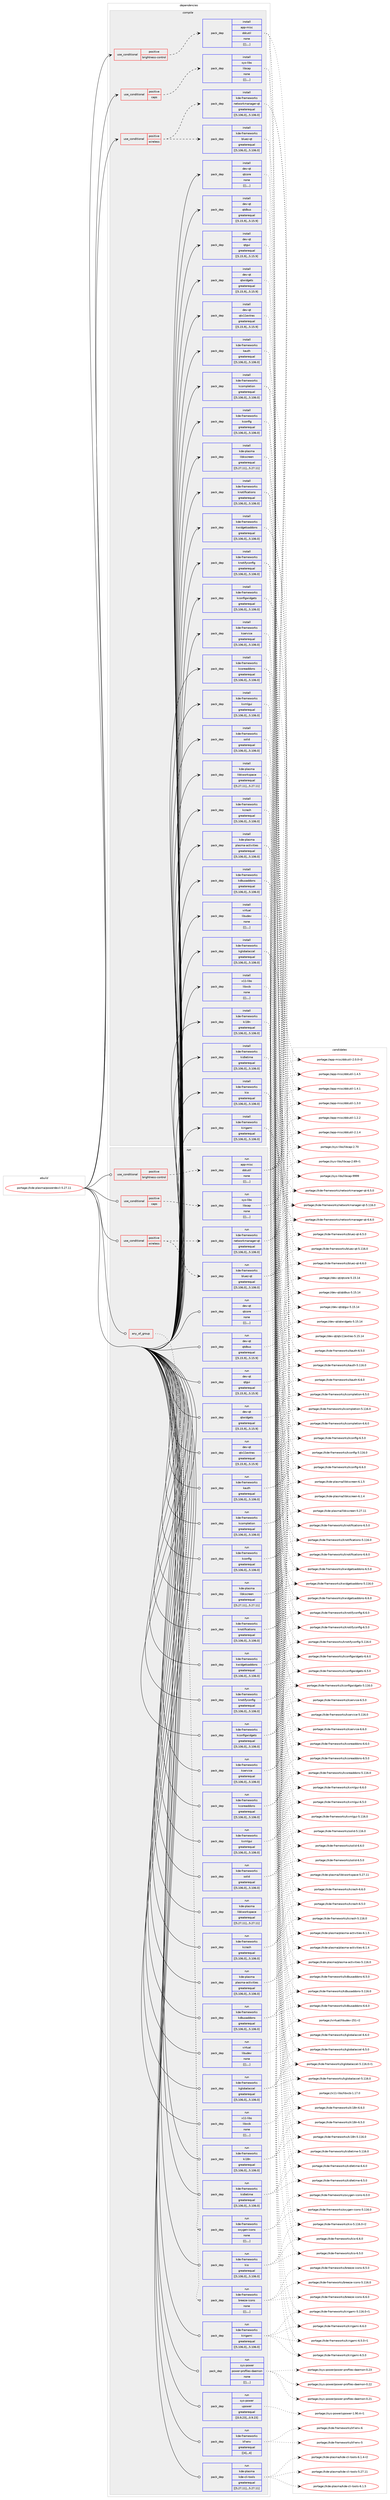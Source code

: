 digraph prolog {

# *************
# Graph options
# *************

newrank=true;
concentrate=true;
compound=true;
graph [rankdir=LR,fontname=Helvetica,fontsize=10,ranksep=1.5];#, ranksep=2.5, nodesep=0.2];
edge  [arrowhead=vee];
node  [fontname=Helvetica,fontsize=10];

# **********
# The ebuild
# **********

subgraph cluster_leftcol {
color=gray;
label=<<i>ebuild</i>>;
id [label="portage://kde-plasma/powerdevil-5.27.11", color=red, width=4, href="../kde-plasma/powerdevil-5.27.11.svg"];
}

# ****************
# The dependencies
# ****************

subgraph cluster_midcol {
color=gray;
label=<<i>dependencies</i>>;
subgraph cluster_compile {
fillcolor="#eeeeee";
style=filled;
label=<<i>compile</i>>;
subgraph cond71285 {
dependency286719 [label=<<TABLE BORDER="0" CELLBORDER="1" CELLSPACING="0" CELLPADDING="4"><TR><TD ROWSPAN="3" CELLPADDING="10">use_conditional</TD></TR><TR><TD>positive</TD></TR><TR><TD>brightness-control</TD></TR></TABLE>>, shape=none, color=red];
subgraph pack213081 {
dependency286720 [label=<<TABLE BORDER="0" CELLBORDER="1" CELLSPACING="0" CELLPADDING="4" WIDTH="220"><TR><TD ROWSPAN="6" CELLPADDING="30">pack_dep</TD></TR><TR><TD WIDTH="110">install</TD></TR><TR><TD>app-misc</TD></TR><TR><TD>ddcutil</TD></TR><TR><TD>none</TD></TR><TR><TD>[[],,,,]</TD></TR></TABLE>>, shape=none, color=blue];
}
dependency286719:e -> dependency286720:w [weight=20,style="dashed",arrowhead="vee"];
}
id:e -> dependency286719:w [weight=20,style="solid",arrowhead="vee"];
subgraph cond71286 {
dependency286721 [label=<<TABLE BORDER="0" CELLBORDER="1" CELLSPACING="0" CELLPADDING="4"><TR><TD ROWSPAN="3" CELLPADDING="10">use_conditional</TD></TR><TR><TD>positive</TD></TR><TR><TD>caps</TD></TR></TABLE>>, shape=none, color=red];
subgraph pack213082 {
dependency286722 [label=<<TABLE BORDER="0" CELLBORDER="1" CELLSPACING="0" CELLPADDING="4" WIDTH="220"><TR><TD ROWSPAN="6" CELLPADDING="30">pack_dep</TD></TR><TR><TD WIDTH="110">install</TD></TR><TR><TD>sys-libs</TD></TR><TR><TD>libcap</TD></TR><TR><TD>none</TD></TR><TR><TD>[[],,,,]</TD></TR></TABLE>>, shape=none, color=blue];
}
dependency286721:e -> dependency286722:w [weight=20,style="dashed",arrowhead="vee"];
}
id:e -> dependency286721:w [weight=20,style="solid",arrowhead="vee"];
subgraph cond71287 {
dependency286723 [label=<<TABLE BORDER="0" CELLBORDER="1" CELLSPACING="0" CELLPADDING="4"><TR><TD ROWSPAN="3" CELLPADDING="10">use_conditional</TD></TR><TR><TD>positive</TD></TR><TR><TD>wireless</TD></TR></TABLE>>, shape=none, color=red];
subgraph pack213083 {
dependency286724 [label=<<TABLE BORDER="0" CELLBORDER="1" CELLSPACING="0" CELLPADDING="4" WIDTH="220"><TR><TD ROWSPAN="6" CELLPADDING="30">pack_dep</TD></TR><TR><TD WIDTH="110">install</TD></TR><TR><TD>kde-frameworks</TD></TR><TR><TD>bluez-qt</TD></TR><TR><TD>greaterequal</TD></TR><TR><TD>[[5,106,0],,,5.106.0]</TD></TR></TABLE>>, shape=none, color=blue];
}
dependency286723:e -> dependency286724:w [weight=20,style="dashed",arrowhead="vee"];
subgraph pack213084 {
dependency286725 [label=<<TABLE BORDER="0" CELLBORDER="1" CELLSPACING="0" CELLPADDING="4" WIDTH="220"><TR><TD ROWSPAN="6" CELLPADDING="30">pack_dep</TD></TR><TR><TD WIDTH="110">install</TD></TR><TR><TD>kde-frameworks</TD></TR><TR><TD>networkmanager-qt</TD></TR><TR><TD>greaterequal</TD></TR><TR><TD>[[5,106,0],,,5.106.0]</TD></TR></TABLE>>, shape=none, color=blue];
}
dependency286723:e -> dependency286725:w [weight=20,style="dashed",arrowhead="vee"];
}
id:e -> dependency286723:w [weight=20,style="solid",arrowhead="vee"];
subgraph pack213085 {
dependency286726 [label=<<TABLE BORDER="0" CELLBORDER="1" CELLSPACING="0" CELLPADDING="4" WIDTH="220"><TR><TD ROWSPAN="6" CELLPADDING="30">pack_dep</TD></TR><TR><TD WIDTH="110">install</TD></TR><TR><TD>dev-qt</TD></TR><TR><TD>qtcore</TD></TR><TR><TD>none</TD></TR><TR><TD>[[],,,,]</TD></TR></TABLE>>, shape=none, color=blue];
}
id:e -> dependency286726:w [weight=20,style="solid",arrowhead="vee"];
subgraph pack213086 {
dependency286727 [label=<<TABLE BORDER="0" CELLBORDER="1" CELLSPACING="0" CELLPADDING="4" WIDTH="220"><TR><TD ROWSPAN="6" CELLPADDING="30">pack_dep</TD></TR><TR><TD WIDTH="110">install</TD></TR><TR><TD>dev-qt</TD></TR><TR><TD>qtdbus</TD></TR><TR><TD>greaterequal</TD></TR><TR><TD>[[5,15,9],,,5.15.9]</TD></TR></TABLE>>, shape=none, color=blue];
}
id:e -> dependency286727:w [weight=20,style="solid",arrowhead="vee"];
subgraph pack213087 {
dependency286728 [label=<<TABLE BORDER="0" CELLBORDER="1" CELLSPACING="0" CELLPADDING="4" WIDTH="220"><TR><TD ROWSPAN="6" CELLPADDING="30">pack_dep</TD></TR><TR><TD WIDTH="110">install</TD></TR><TR><TD>dev-qt</TD></TR><TR><TD>qtgui</TD></TR><TR><TD>greaterequal</TD></TR><TR><TD>[[5,15,9],,,5.15.9]</TD></TR></TABLE>>, shape=none, color=blue];
}
id:e -> dependency286728:w [weight=20,style="solid",arrowhead="vee"];
subgraph pack213088 {
dependency286729 [label=<<TABLE BORDER="0" CELLBORDER="1" CELLSPACING="0" CELLPADDING="4" WIDTH="220"><TR><TD ROWSPAN="6" CELLPADDING="30">pack_dep</TD></TR><TR><TD WIDTH="110">install</TD></TR><TR><TD>dev-qt</TD></TR><TR><TD>qtwidgets</TD></TR><TR><TD>greaterequal</TD></TR><TR><TD>[[5,15,9],,,5.15.9]</TD></TR></TABLE>>, shape=none, color=blue];
}
id:e -> dependency286729:w [weight=20,style="solid",arrowhead="vee"];
subgraph pack213089 {
dependency286730 [label=<<TABLE BORDER="0" CELLBORDER="1" CELLSPACING="0" CELLPADDING="4" WIDTH="220"><TR><TD ROWSPAN="6" CELLPADDING="30">pack_dep</TD></TR><TR><TD WIDTH="110">install</TD></TR><TR><TD>dev-qt</TD></TR><TR><TD>qtx11extras</TD></TR><TR><TD>greaterequal</TD></TR><TR><TD>[[5,15,9],,,5.15.9]</TD></TR></TABLE>>, shape=none, color=blue];
}
id:e -> dependency286730:w [weight=20,style="solid",arrowhead="vee"];
subgraph pack213090 {
dependency286731 [label=<<TABLE BORDER="0" CELLBORDER="1" CELLSPACING="0" CELLPADDING="4" WIDTH="220"><TR><TD ROWSPAN="6" CELLPADDING="30">pack_dep</TD></TR><TR><TD WIDTH="110">install</TD></TR><TR><TD>kde-frameworks</TD></TR><TR><TD>kauth</TD></TR><TR><TD>greaterequal</TD></TR><TR><TD>[[5,106,0],,,5.106.0]</TD></TR></TABLE>>, shape=none, color=blue];
}
id:e -> dependency286731:w [weight=20,style="solid",arrowhead="vee"];
subgraph pack213091 {
dependency286732 [label=<<TABLE BORDER="0" CELLBORDER="1" CELLSPACING="0" CELLPADDING="4" WIDTH="220"><TR><TD ROWSPAN="6" CELLPADDING="30">pack_dep</TD></TR><TR><TD WIDTH="110">install</TD></TR><TR><TD>kde-frameworks</TD></TR><TR><TD>kcompletion</TD></TR><TR><TD>greaterequal</TD></TR><TR><TD>[[5,106,0],,,5.106.0]</TD></TR></TABLE>>, shape=none, color=blue];
}
id:e -> dependency286732:w [weight=20,style="solid",arrowhead="vee"];
subgraph pack213092 {
dependency286733 [label=<<TABLE BORDER="0" CELLBORDER="1" CELLSPACING="0" CELLPADDING="4" WIDTH="220"><TR><TD ROWSPAN="6" CELLPADDING="30">pack_dep</TD></TR><TR><TD WIDTH="110">install</TD></TR><TR><TD>kde-frameworks</TD></TR><TR><TD>kconfig</TD></TR><TR><TD>greaterequal</TD></TR><TR><TD>[[5,106,0],,,5.106.0]</TD></TR></TABLE>>, shape=none, color=blue];
}
id:e -> dependency286733:w [weight=20,style="solid",arrowhead="vee"];
subgraph pack213093 {
dependency286734 [label=<<TABLE BORDER="0" CELLBORDER="1" CELLSPACING="0" CELLPADDING="4" WIDTH="220"><TR><TD ROWSPAN="6" CELLPADDING="30">pack_dep</TD></TR><TR><TD WIDTH="110">install</TD></TR><TR><TD>kde-frameworks</TD></TR><TR><TD>kconfigwidgets</TD></TR><TR><TD>greaterequal</TD></TR><TR><TD>[[5,106,0],,,5.106.0]</TD></TR></TABLE>>, shape=none, color=blue];
}
id:e -> dependency286734:w [weight=20,style="solid",arrowhead="vee"];
subgraph pack213094 {
dependency286735 [label=<<TABLE BORDER="0" CELLBORDER="1" CELLSPACING="0" CELLPADDING="4" WIDTH="220"><TR><TD ROWSPAN="6" CELLPADDING="30">pack_dep</TD></TR><TR><TD WIDTH="110">install</TD></TR><TR><TD>kde-frameworks</TD></TR><TR><TD>kcoreaddons</TD></TR><TR><TD>greaterequal</TD></TR><TR><TD>[[5,106,0],,,5.106.0]</TD></TR></TABLE>>, shape=none, color=blue];
}
id:e -> dependency286735:w [weight=20,style="solid",arrowhead="vee"];
subgraph pack213095 {
dependency286736 [label=<<TABLE BORDER="0" CELLBORDER="1" CELLSPACING="0" CELLPADDING="4" WIDTH="220"><TR><TD ROWSPAN="6" CELLPADDING="30">pack_dep</TD></TR><TR><TD WIDTH="110">install</TD></TR><TR><TD>kde-frameworks</TD></TR><TR><TD>kcrash</TD></TR><TR><TD>greaterequal</TD></TR><TR><TD>[[5,106,0],,,5.106.0]</TD></TR></TABLE>>, shape=none, color=blue];
}
id:e -> dependency286736:w [weight=20,style="solid",arrowhead="vee"];
subgraph pack213096 {
dependency286737 [label=<<TABLE BORDER="0" CELLBORDER="1" CELLSPACING="0" CELLPADDING="4" WIDTH="220"><TR><TD ROWSPAN="6" CELLPADDING="30">pack_dep</TD></TR><TR><TD WIDTH="110">install</TD></TR><TR><TD>kde-frameworks</TD></TR><TR><TD>kdbusaddons</TD></TR><TR><TD>greaterequal</TD></TR><TR><TD>[[5,106,0],,,5.106.0]</TD></TR></TABLE>>, shape=none, color=blue];
}
id:e -> dependency286737:w [weight=20,style="solid",arrowhead="vee"];
subgraph pack213097 {
dependency286738 [label=<<TABLE BORDER="0" CELLBORDER="1" CELLSPACING="0" CELLPADDING="4" WIDTH="220"><TR><TD ROWSPAN="6" CELLPADDING="30">pack_dep</TD></TR><TR><TD WIDTH="110">install</TD></TR><TR><TD>kde-frameworks</TD></TR><TR><TD>kglobalaccel</TD></TR><TR><TD>greaterequal</TD></TR><TR><TD>[[5,106,0],,,5.106.0]</TD></TR></TABLE>>, shape=none, color=blue];
}
id:e -> dependency286738:w [weight=20,style="solid",arrowhead="vee"];
subgraph pack213098 {
dependency286739 [label=<<TABLE BORDER="0" CELLBORDER="1" CELLSPACING="0" CELLPADDING="4" WIDTH="220"><TR><TD ROWSPAN="6" CELLPADDING="30">pack_dep</TD></TR><TR><TD WIDTH="110">install</TD></TR><TR><TD>kde-frameworks</TD></TR><TR><TD>ki18n</TD></TR><TR><TD>greaterequal</TD></TR><TR><TD>[[5,106,0],,,5.106.0]</TD></TR></TABLE>>, shape=none, color=blue];
}
id:e -> dependency286739:w [weight=20,style="solid",arrowhead="vee"];
subgraph pack213099 {
dependency286740 [label=<<TABLE BORDER="0" CELLBORDER="1" CELLSPACING="0" CELLPADDING="4" WIDTH="220"><TR><TD ROWSPAN="6" CELLPADDING="30">pack_dep</TD></TR><TR><TD WIDTH="110">install</TD></TR><TR><TD>kde-frameworks</TD></TR><TR><TD>kidletime</TD></TR><TR><TD>greaterequal</TD></TR><TR><TD>[[5,106,0],,,5.106.0]</TD></TR></TABLE>>, shape=none, color=blue];
}
id:e -> dependency286740:w [weight=20,style="solid",arrowhead="vee"];
subgraph pack213100 {
dependency286741 [label=<<TABLE BORDER="0" CELLBORDER="1" CELLSPACING="0" CELLPADDING="4" WIDTH="220"><TR><TD ROWSPAN="6" CELLPADDING="30">pack_dep</TD></TR><TR><TD WIDTH="110">install</TD></TR><TR><TD>kde-frameworks</TD></TR><TR><TD>kio</TD></TR><TR><TD>greaterequal</TD></TR><TR><TD>[[5,106,0],,,5.106.0]</TD></TR></TABLE>>, shape=none, color=blue];
}
id:e -> dependency286741:w [weight=20,style="solid",arrowhead="vee"];
subgraph pack213101 {
dependency286742 [label=<<TABLE BORDER="0" CELLBORDER="1" CELLSPACING="0" CELLPADDING="4" WIDTH="220"><TR><TD ROWSPAN="6" CELLPADDING="30">pack_dep</TD></TR><TR><TD WIDTH="110">install</TD></TR><TR><TD>kde-frameworks</TD></TR><TR><TD>kirigami</TD></TR><TR><TD>greaterequal</TD></TR><TR><TD>[[5,106,0],,,5.106.0]</TD></TR></TABLE>>, shape=none, color=blue];
}
id:e -> dependency286742:w [weight=20,style="solid",arrowhead="vee"];
subgraph pack213102 {
dependency286743 [label=<<TABLE BORDER="0" CELLBORDER="1" CELLSPACING="0" CELLPADDING="4" WIDTH="220"><TR><TD ROWSPAN="6" CELLPADDING="30">pack_dep</TD></TR><TR><TD WIDTH="110">install</TD></TR><TR><TD>kde-frameworks</TD></TR><TR><TD>knotifications</TD></TR><TR><TD>greaterequal</TD></TR><TR><TD>[[5,106,0],,,5.106.0]</TD></TR></TABLE>>, shape=none, color=blue];
}
id:e -> dependency286743:w [weight=20,style="solid",arrowhead="vee"];
subgraph pack213103 {
dependency286744 [label=<<TABLE BORDER="0" CELLBORDER="1" CELLSPACING="0" CELLPADDING="4" WIDTH="220"><TR><TD ROWSPAN="6" CELLPADDING="30">pack_dep</TD></TR><TR><TD WIDTH="110">install</TD></TR><TR><TD>kde-frameworks</TD></TR><TR><TD>knotifyconfig</TD></TR><TR><TD>greaterequal</TD></TR><TR><TD>[[5,106,0],,,5.106.0]</TD></TR></TABLE>>, shape=none, color=blue];
}
id:e -> dependency286744:w [weight=20,style="solid",arrowhead="vee"];
subgraph pack213104 {
dependency286745 [label=<<TABLE BORDER="0" CELLBORDER="1" CELLSPACING="0" CELLPADDING="4" WIDTH="220"><TR><TD ROWSPAN="6" CELLPADDING="30">pack_dep</TD></TR><TR><TD WIDTH="110">install</TD></TR><TR><TD>kde-frameworks</TD></TR><TR><TD>kservice</TD></TR><TR><TD>greaterequal</TD></TR><TR><TD>[[5,106,0],,,5.106.0]</TD></TR></TABLE>>, shape=none, color=blue];
}
id:e -> dependency286745:w [weight=20,style="solid",arrowhead="vee"];
subgraph pack213105 {
dependency286746 [label=<<TABLE BORDER="0" CELLBORDER="1" CELLSPACING="0" CELLPADDING="4" WIDTH="220"><TR><TD ROWSPAN="6" CELLPADDING="30">pack_dep</TD></TR><TR><TD WIDTH="110">install</TD></TR><TR><TD>kde-frameworks</TD></TR><TR><TD>kwidgetsaddons</TD></TR><TR><TD>greaterequal</TD></TR><TR><TD>[[5,106,0],,,5.106.0]</TD></TR></TABLE>>, shape=none, color=blue];
}
id:e -> dependency286746:w [weight=20,style="solid",arrowhead="vee"];
subgraph pack213106 {
dependency286747 [label=<<TABLE BORDER="0" CELLBORDER="1" CELLSPACING="0" CELLPADDING="4" WIDTH="220"><TR><TD ROWSPAN="6" CELLPADDING="30">pack_dep</TD></TR><TR><TD WIDTH="110">install</TD></TR><TR><TD>kde-frameworks</TD></TR><TR><TD>kxmlgui</TD></TR><TR><TD>greaterequal</TD></TR><TR><TD>[[5,106,0],,,5.106.0]</TD></TR></TABLE>>, shape=none, color=blue];
}
id:e -> dependency286747:w [weight=20,style="solid",arrowhead="vee"];
subgraph pack213107 {
dependency286748 [label=<<TABLE BORDER="0" CELLBORDER="1" CELLSPACING="0" CELLPADDING="4" WIDTH="220"><TR><TD ROWSPAN="6" CELLPADDING="30">pack_dep</TD></TR><TR><TD WIDTH="110">install</TD></TR><TR><TD>kde-frameworks</TD></TR><TR><TD>solid</TD></TR><TR><TD>greaterequal</TD></TR><TR><TD>[[5,106,0],,,5.106.0]</TD></TR></TABLE>>, shape=none, color=blue];
}
id:e -> dependency286748:w [weight=20,style="solid",arrowhead="vee"];
subgraph pack213108 {
dependency286749 [label=<<TABLE BORDER="0" CELLBORDER="1" CELLSPACING="0" CELLPADDING="4" WIDTH="220"><TR><TD ROWSPAN="6" CELLPADDING="30">pack_dep</TD></TR><TR><TD WIDTH="110">install</TD></TR><TR><TD>kde-plasma</TD></TR><TR><TD>libkscreen</TD></TR><TR><TD>greaterequal</TD></TR><TR><TD>[[5,27,11],,,5.27.11]</TD></TR></TABLE>>, shape=none, color=blue];
}
id:e -> dependency286749:w [weight=20,style="solid",arrowhead="vee"];
subgraph pack213109 {
dependency286750 [label=<<TABLE BORDER="0" CELLBORDER="1" CELLSPACING="0" CELLPADDING="4" WIDTH="220"><TR><TD ROWSPAN="6" CELLPADDING="30">pack_dep</TD></TR><TR><TD WIDTH="110">install</TD></TR><TR><TD>kde-plasma</TD></TR><TR><TD>libkworkspace</TD></TR><TR><TD>greaterequal</TD></TR><TR><TD>[[5,27,11],,,5.27.11]</TD></TR></TABLE>>, shape=none, color=blue];
}
id:e -> dependency286750:w [weight=20,style="solid",arrowhead="vee"];
subgraph pack213110 {
dependency286751 [label=<<TABLE BORDER="0" CELLBORDER="1" CELLSPACING="0" CELLPADDING="4" WIDTH="220"><TR><TD ROWSPAN="6" CELLPADDING="30">pack_dep</TD></TR><TR><TD WIDTH="110">install</TD></TR><TR><TD>kde-plasma</TD></TR><TR><TD>plasma-activities</TD></TR><TR><TD>greaterequal</TD></TR><TR><TD>[[5,106,0],,,5.106.0]</TD></TR></TABLE>>, shape=none, color=blue];
}
id:e -> dependency286751:w [weight=20,style="solid",arrowhead="vee"];
subgraph pack213111 {
dependency286752 [label=<<TABLE BORDER="0" CELLBORDER="1" CELLSPACING="0" CELLPADDING="4" WIDTH="220"><TR><TD ROWSPAN="6" CELLPADDING="30">pack_dep</TD></TR><TR><TD WIDTH="110">install</TD></TR><TR><TD>virtual</TD></TR><TR><TD>libudev</TD></TR><TR><TD>none</TD></TR><TR><TD>[[],,,,]</TD></TR></TABLE>>, shape=none, color=blue];
}
id:e -> dependency286752:w [weight=20,style="solid",arrowhead="vee"];
subgraph pack213112 {
dependency286753 [label=<<TABLE BORDER="0" CELLBORDER="1" CELLSPACING="0" CELLPADDING="4" WIDTH="220"><TR><TD ROWSPAN="6" CELLPADDING="30">pack_dep</TD></TR><TR><TD WIDTH="110">install</TD></TR><TR><TD>x11-libs</TD></TR><TR><TD>libxcb</TD></TR><TR><TD>none</TD></TR><TR><TD>[[],,,,]</TD></TR></TABLE>>, shape=none, color=blue];
}
id:e -> dependency286753:w [weight=20,style="solid",arrowhead="vee"];
}
subgraph cluster_compileandrun {
fillcolor="#eeeeee";
style=filled;
label=<<i>compile and run</i>>;
}
subgraph cluster_run {
fillcolor="#eeeeee";
style=filled;
label=<<i>run</i>>;
subgraph any2191 {
dependency286754 [label=<<TABLE BORDER="0" CELLBORDER="1" CELLSPACING="0" CELLPADDING="4"><TR><TD CELLPADDING="10">any_of_group</TD></TR></TABLE>>, shape=none, color=red];subgraph pack213113 {
dependency286755 [label=<<TABLE BORDER="0" CELLBORDER="1" CELLSPACING="0" CELLPADDING="4" WIDTH="220"><TR><TD ROWSPAN="6" CELLPADDING="30">pack_dep</TD></TR><TR><TD WIDTH="110">run</TD></TR><TR><TD>kde-frameworks</TD></TR><TR><TD>breeze-icons</TD></TR><TR><TD>none</TD></TR><TR><TD>[[],,,,]</TD></TR></TABLE>>, shape=none, color=blue];
}
dependency286754:e -> dependency286755:w [weight=20,style="dotted",arrowhead="oinv"];
subgraph pack213114 {
dependency286756 [label=<<TABLE BORDER="0" CELLBORDER="1" CELLSPACING="0" CELLPADDING="4" WIDTH="220"><TR><TD ROWSPAN="6" CELLPADDING="30">pack_dep</TD></TR><TR><TD WIDTH="110">run</TD></TR><TR><TD>kde-frameworks</TD></TR><TR><TD>oxygen-icons</TD></TR><TR><TD>none</TD></TR><TR><TD>[[],,,,]</TD></TR></TABLE>>, shape=none, color=blue];
}
dependency286754:e -> dependency286756:w [weight=20,style="dotted",arrowhead="oinv"];
}
id:e -> dependency286754:w [weight=20,style="solid",arrowhead="odot"];
subgraph cond71288 {
dependency286757 [label=<<TABLE BORDER="0" CELLBORDER="1" CELLSPACING="0" CELLPADDING="4"><TR><TD ROWSPAN="3" CELLPADDING="10">use_conditional</TD></TR><TR><TD>positive</TD></TR><TR><TD>brightness-control</TD></TR></TABLE>>, shape=none, color=red];
subgraph pack213115 {
dependency286758 [label=<<TABLE BORDER="0" CELLBORDER="1" CELLSPACING="0" CELLPADDING="4" WIDTH="220"><TR><TD ROWSPAN="6" CELLPADDING="30">pack_dep</TD></TR><TR><TD WIDTH="110">run</TD></TR><TR><TD>app-misc</TD></TR><TR><TD>ddcutil</TD></TR><TR><TD>none</TD></TR><TR><TD>[[],,,,]</TD></TR></TABLE>>, shape=none, color=blue];
}
dependency286757:e -> dependency286758:w [weight=20,style="dashed",arrowhead="vee"];
}
id:e -> dependency286757:w [weight=20,style="solid",arrowhead="odot"];
subgraph cond71289 {
dependency286759 [label=<<TABLE BORDER="0" CELLBORDER="1" CELLSPACING="0" CELLPADDING="4"><TR><TD ROWSPAN="3" CELLPADDING="10">use_conditional</TD></TR><TR><TD>positive</TD></TR><TR><TD>caps</TD></TR></TABLE>>, shape=none, color=red];
subgraph pack213116 {
dependency286760 [label=<<TABLE BORDER="0" CELLBORDER="1" CELLSPACING="0" CELLPADDING="4" WIDTH="220"><TR><TD ROWSPAN="6" CELLPADDING="30">pack_dep</TD></TR><TR><TD WIDTH="110">run</TD></TR><TR><TD>sys-libs</TD></TR><TR><TD>libcap</TD></TR><TR><TD>none</TD></TR><TR><TD>[[],,,,]</TD></TR></TABLE>>, shape=none, color=blue];
}
dependency286759:e -> dependency286760:w [weight=20,style="dashed",arrowhead="vee"];
}
id:e -> dependency286759:w [weight=20,style="solid",arrowhead="odot"];
subgraph cond71290 {
dependency286761 [label=<<TABLE BORDER="0" CELLBORDER="1" CELLSPACING="0" CELLPADDING="4"><TR><TD ROWSPAN="3" CELLPADDING="10">use_conditional</TD></TR><TR><TD>positive</TD></TR><TR><TD>wireless</TD></TR></TABLE>>, shape=none, color=red];
subgraph pack213117 {
dependency286762 [label=<<TABLE BORDER="0" CELLBORDER="1" CELLSPACING="0" CELLPADDING="4" WIDTH="220"><TR><TD ROWSPAN="6" CELLPADDING="30">pack_dep</TD></TR><TR><TD WIDTH="110">run</TD></TR><TR><TD>kde-frameworks</TD></TR><TR><TD>bluez-qt</TD></TR><TR><TD>greaterequal</TD></TR><TR><TD>[[5,106,0],,,5.106.0]</TD></TR></TABLE>>, shape=none, color=blue];
}
dependency286761:e -> dependency286762:w [weight=20,style="dashed",arrowhead="vee"];
subgraph pack213118 {
dependency286763 [label=<<TABLE BORDER="0" CELLBORDER="1" CELLSPACING="0" CELLPADDING="4" WIDTH="220"><TR><TD ROWSPAN="6" CELLPADDING="30">pack_dep</TD></TR><TR><TD WIDTH="110">run</TD></TR><TR><TD>kde-frameworks</TD></TR><TR><TD>networkmanager-qt</TD></TR><TR><TD>greaterequal</TD></TR><TR><TD>[[5,106,0],,,5.106.0]</TD></TR></TABLE>>, shape=none, color=blue];
}
dependency286761:e -> dependency286763:w [weight=20,style="dashed",arrowhead="vee"];
}
id:e -> dependency286761:w [weight=20,style="solid",arrowhead="odot"];
subgraph pack213119 {
dependency286764 [label=<<TABLE BORDER="0" CELLBORDER="1" CELLSPACING="0" CELLPADDING="4" WIDTH="220"><TR><TD ROWSPAN="6" CELLPADDING="30">pack_dep</TD></TR><TR><TD WIDTH="110">run</TD></TR><TR><TD>dev-qt</TD></TR><TR><TD>qtcore</TD></TR><TR><TD>none</TD></TR><TR><TD>[[],,,,]</TD></TR></TABLE>>, shape=none, color=blue];
}
id:e -> dependency286764:w [weight=20,style="solid",arrowhead="odot"];
subgraph pack213120 {
dependency286765 [label=<<TABLE BORDER="0" CELLBORDER="1" CELLSPACING="0" CELLPADDING="4" WIDTH="220"><TR><TD ROWSPAN="6" CELLPADDING="30">pack_dep</TD></TR><TR><TD WIDTH="110">run</TD></TR><TR><TD>dev-qt</TD></TR><TR><TD>qtdbus</TD></TR><TR><TD>greaterequal</TD></TR><TR><TD>[[5,15,9],,,5.15.9]</TD></TR></TABLE>>, shape=none, color=blue];
}
id:e -> dependency286765:w [weight=20,style="solid",arrowhead="odot"];
subgraph pack213121 {
dependency286766 [label=<<TABLE BORDER="0" CELLBORDER="1" CELLSPACING="0" CELLPADDING="4" WIDTH="220"><TR><TD ROWSPAN="6" CELLPADDING="30">pack_dep</TD></TR><TR><TD WIDTH="110">run</TD></TR><TR><TD>dev-qt</TD></TR><TR><TD>qtgui</TD></TR><TR><TD>greaterequal</TD></TR><TR><TD>[[5,15,9],,,5.15.9]</TD></TR></TABLE>>, shape=none, color=blue];
}
id:e -> dependency286766:w [weight=20,style="solid",arrowhead="odot"];
subgraph pack213122 {
dependency286767 [label=<<TABLE BORDER="0" CELLBORDER="1" CELLSPACING="0" CELLPADDING="4" WIDTH="220"><TR><TD ROWSPAN="6" CELLPADDING="30">pack_dep</TD></TR><TR><TD WIDTH="110">run</TD></TR><TR><TD>dev-qt</TD></TR><TR><TD>qtwidgets</TD></TR><TR><TD>greaterequal</TD></TR><TR><TD>[[5,15,9],,,5.15.9]</TD></TR></TABLE>>, shape=none, color=blue];
}
id:e -> dependency286767:w [weight=20,style="solid",arrowhead="odot"];
subgraph pack213123 {
dependency286768 [label=<<TABLE BORDER="0" CELLBORDER="1" CELLSPACING="0" CELLPADDING="4" WIDTH="220"><TR><TD ROWSPAN="6" CELLPADDING="30">pack_dep</TD></TR><TR><TD WIDTH="110">run</TD></TR><TR><TD>dev-qt</TD></TR><TR><TD>qtx11extras</TD></TR><TR><TD>greaterequal</TD></TR><TR><TD>[[5,15,9],,,5.15.9]</TD></TR></TABLE>>, shape=none, color=blue];
}
id:e -> dependency286768:w [weight=20,style="solid",arrowhead="odot"];
subgraph pack213124 {
dependency286769 [label=<<TABLE BORDER="0" CELLBORDER="1" CELLSPACING="0" CELLPADDING="4" WIDTH="220"><TR><TD ROWSPAN="6" CELLPADDING="30">pack_dep</TD></TR><TR><TD WIDTH="110">run</TD></TR><TR><TD>kde-frameworks</TD></TR><TR><TD>kauth</TD></TR><TR><TD>greaterequal</TD></TR><TR><TD>[[5,106,0],,,5.106.0]</TD></TR></TABLE>>, shape=none, color=blue];
}
id:e -> dependency286769:w [weight=20,style="solid",arrowhead="odot"];
subgraph pack213125 {
dependency286770 [label=<<TABLE BORDER="0" CELLBORDER="1" CELLSPACING="0" CELLPADDING="4" WIDTH="220"><TR><TD ROWSPAN="6" CELLPADDING="30">pack_dep</TD></TR><TR><TD WIDTH="110">run</TD></TR><TR><TD>kde-frameworks</TD></TR><TR><TD>kcompletion</TD></TR><TR><TD>greaterequal</TD></TR><TR><TD>[[5,106,0],,,5.106.0]</TD></TR></TABLE>>, shape=none, color=blue];
}
id:e -> dependency286770:w [weight=20,style="solid",arrowhead="odot"];
subgraph pack213126 {
dependency286771 [label=<<TABLE BORDER="0" CELLBORDER="1" CELLSPACING="0" CELLPADDING="4" WIDTH="220"><TR><TD ROWSPAN="6" CELLPADDING="30">pack_dep</TD></TR><TR><TD WIDTH="110">run</TD></TR><TR><TD>kde-frameworks</TD></TR><TR><TD>kconfig</TD></TR><TR><TD>greaterequal</TD></TR><TR><TD>[[5,106,0],,,5.106.0]</TD></TR></TABLE>>, shape=none, color=blue];
}
id:e -> dependency286771:w [weight=20,style="solid",arrowhead="odot"];
subgraph pack213127 {
dependency286772 [label=<<TABLE BORDER="0" CELLBORDER="1" CELLSPACING="0" CELLPADDING="4" WIDTH="220"><TR><TD ROWSPAN="6" CELLPADDING="30">pack_dep</TD></TR><TR><TD WIDTH="110">run</TD></TR><TR><TD>kde-frameworks</TD></TR><TR><TD>kconfigwidgets</TD></TR><TR><TD>greaterequal</TD></TR><TR><TD>[[5,106,0],,,5.106.0]</TD></TR></TABLE>>, shape=none, color=blue];
}
id:e -> dependency286772:w [weight=20,style="solid",arrowhead="odot"];
subgraph pack213128 {
dependency286773 [label=<<TABLE BORDER="0" CELLBORDER="1" CELLSPACING="0" CELLPADDING="4" WIDTH="220"><TR><TD ROWSPAN="6" CELLPADDING="30">pack_dep</TD></TR><TR><TD WIDTH="110">run</TD></TR><TR><TD>kde-frameworks</TD></TR><TR><TD>kcoreaddons</TD></TR><TR><TD>greaterequal</TD></TR><TR><TD>[[5,106,0],,,5.106.0]</TD></TR></TABLE>>, shape=none, color=blue];
}
id:e -> dependency286773:w [weight=20,style="solid",arrowhead="odot"];
subgraph pack213129 {
dependency286774 [label=<<TABLE BORDER="0" CELLBORDER="1" CELLSPACING="0" CELLPADDING="4" WIDTH="220"><TR><TD ROWSPAN="6" CELLPADDING="30">pack_dep</TD></TR><TR><TD WIDTH="110">run</TD></TR><TR><TD>kde-frameworks</TD></TR><TR><TD>kcrash</TD></TR><TR><TD>greaterequal</TD></TR><TR><TD>[[5,106,0],,,5.106.0]</TD></TR></TABLE>>, shape=none, color=blue];
}
id:e -> dependency286774:w [weight=20,style="solid",arrowhead="odot"];
subgraph pack213130 {
dependency286775 [label=<<TABLE BORDER="0" CELLBORDER="1" CELLSPACING="0" CELLPADDING="4" WIDTH="220"><TR><TD ROWSPAN="6" CELLPADDING="30">pack_dep</TD></TR><TR><TD WIDTH="110">run</TD></TR><TR><TD>kde-frameworks</TD></TR><TR><TD>kdbusaddons</TD></TR><TR><TD>greaterequal</TD></TR><TR><TD>[[5,106,0],,,5.106.0]</TD></TR></TABLE>>, shape=none, color=blue];
}
id:e -> dependency286775:w [weight=20,style="solid",arrowhead="odot"];
subgraph pack213131 {
dependency286776 [label=<<TABLE BORDER="0" CELLBORDER="1" CELLSPACING="0" CELLPADDING="4" WIDTH="220"><TR><TD ROWSPAN="6" CELLPADDING="30">pack_dep</TD></TR><TR><TD WIDTH="110">run</TD></TR><TR><TD>kde-frameworks</TD></TR><TR><TD>kf-env</TD></TR><TR><TD>greaterequal</TD></TR><TR><TD>[[4],,,4]</TD></TR></TABLE>>, shape=none, color=blue];
}
id:e -> dependency286776:w [weight=20,style="solid",arrowhead="odot"];
subgraph pack213132 {
dependency286777 [label=<<TABLE BORDER="0" CELLBORDER="1" CELLSPACING="0" CELLPADDING="4" WIDTH="220"><TR><TD ROWSPAN="6" CELLPADDING="30">pack_dep</TD></TR><TR><TD WIDTH="110">run</TD></TR><TR><TD>kde-frameworks</TD></TR><TR><TD>kglobalaccel</TD></TR><TR><TD>greaterequal</TD></TR><TR><TD>[[5,106,0],,,5.106.0]</TD></TR></TABLE>>, shape=none, color=blue];
}
id:e -> dependency286777:w [weight=20,style="solid",arrowhead="odot"];
subgraph pack213133 {
dependency286778 [label=<<TABLE BORDER="0" CELLBORDER="1" CELLSPACING="0" CELLPADDING="4" WIDTH="220"><TR><TD ROWSPAN="6" CELLPADDING="30">pack_dep</TD></TR><TR><TD WIDTH="110">run</TD></TR><TR><TD>kde-frameworks</TD></TR><TR><TD>ki18n</TD></TR><TR><TD>greaterequal</TD></TR><TR><TD>[[5,106,0],,,5.106.0]</TD></TR></TABLE>>, shape=none, color=blue];
}
id:e -> dependency286778:w [weight=20,style="solid",arrowhead="odot"];
subgraph pack213134 {
dependency286779 [label=<<TABLE BORDER="0" CELLBORDER="1" CELLSPACING="0" CELLPADDING="4" WIDTH="220"><TR><TD ROWSPAN="6" CELLPADDING="30">pack_dep</TD></TR><TR><TD WIDTH="110">run</TD></TR><TR><TD>kde-frameworks</TD></TR><TR><TD>kidletime</TD></TR><TR><TD>greaterequal</TD></TR><TR><TD>[[5,106,0],,,5.106.0]</TD></TR></TABLE>>, shape=none, color=blue];
}
id:e -> dependency286779:w [weight=20,style="solid",arrowhead="odot"];
subgraph pack213135 {
dependency286780 [label=<<TABLE BORDER="0" CELLBORDER="1" CELLSPACING="0" CELLPADDING="4" WIDTH="220"><TR><TD ROWSPAN="6" CELLPADDING="30">pack_dep</TD></TR><TR><TD WIDTH="110">run</TD></TR><TR><TD>kde-frameworks</TD></TR><TR><TD>kio</TD></TR><TR><TD>greaterequal</TD></TR><TR><TD>[[5,106,0],,,5.106.0]</TD></TR></TABLE>>, shape=none, color=blue];
}
id:e -> dependency286780:w [weight=20,style="solid",arrowhead="odot"];
subgraph pack213136 {
dependency286781 [label=<<TABLE BORDER="0" CELLBORDER="1" CELLSPACING="0" CELLPADDING="4" WIDTH="220"><TR><TD ROWSPAN="6" CELLPADDING="30">pack_dep</TD></TR><TR><TD WIDTH="110">run</TD></TR><TR><TD>kde-frameworks</TD></TR><TR><TD>kirigami</TD></TR><TR><TD>greaterequal</TD></TR><TR><TD>[[5,106,0],,,5.106.0]</TD></TR></TABLE>>, shape=none, color=blue];
}
id:e -> dependency286781:w [weight=20,style="solid",arrowhead="odot"];
subgraph pack213137 {
dependency286782 [label=<<TABLE BORDER="0" CELLBORDER="1" CELLSPACING="0" CELLPADDING="4" WIDTH="220"><TR><TD ROWSPAN="6" CELLPADDING="30">pack_dep</TD></TR><TR><TD WIDTH="110">run</TD></TR><TR><TD>kde-frameworks</TD></TR><TR><TD>knotifications</TD></TR><TR><TD>greaterequal</TD></TR><TR><TD>[[5,106,0],,,5.106.0]</TD></TR></TABLE>>, shape=none, color=blue];
}
id:e -> dependency286782:w [weight=20,style="solid",arrowhead="odot"];
subgraph pack213138 {
dependency286783 [label=<<TABLE BORDER="0" CELLBORDER="1" CELLSPACING="0" CELLPADDING="4" WIDTH="220"><TR><TD ROWSPAN="6" CELLPADDING="30">pack_dep</TD></TR><TR><TD WIDTH="110">run</TD></TR><TR><TD>kde-frameworks</TD></TR><TR><TD>knotifyconfig</TD></TR><TR><TD>greaterequal</TD></TR><TR><TD>[[5,106,0],,,5.106.0]</TD></TR></TABLE>>, shape=none, color=blue];
}
id:e -> dependency286783:w [weight=20,style="solid",arrowhead="odot"];
subgraph pack213139 {
dependency286784 [label=<<TABLE BORDER="0" CELLBORDER="1" CELLSPACING="0" CELLPADDING="4" WIDTH="220"><TR><TD ROWSPAN="6" CELLPADDING="30">pack_dep</TD></TR><TR><TD WIDTH="110">run</TD></TR><TR><TD>kde-frameworks</TD></TR><TR><TD>kservice</TD></TR><TR><TD>greaterequal</TD></TR><TR><TD>[[5,106,0],,,5.106.0]</TD></TR></TABLE>>, shape=none, color=blue];
}
id:e -> dependency286784:w [weight=20,style="solid",arrowhead="odot"];
subgraph pack213140 {
dependency286785 [label=<<TABLE BORDER="0" CELLBORDER="1" CELLSPACING="0" CELLPADDING="4" WIDTH="220"><TR><TD ROWSPAN="6" CELLPADDING="30">pack_dep</TD></TR><TR><TD WIDTH="110">run</TD></TR><TR><TD>kde-frameworks</TD></TR><TR><TD>kwidgetsaddons</TD></TR><TR><TD>greaterequal</TD></TR><TR><TD>[[5,106,0],,,5.106.0]</TD></TR></TABLE>>, shape=none, color=blue];
}
id:e -> dependency286785:w [weight=20,style="solid",arrowhead="odot"];
subgraph pack213141 {
dependency286786 [label=<<TABLE BORDER="0" CELLBORDER="1" CELLSPACING="0" CELLPADDING="4" WIDTH="220"><TR><TD ROWSPAN="6" CELLPADDING="30">pack_dep</TD></TR><TR><TD WIDTH="110">run</TD></TR><TR><TD>kde-frameworks</TD></TR><TR><TD>kxmlgui</TD></TR><TR><TD>greaterequal</TD></TR><TR><TD>[[5,106,0],,,5.106.0]</TD></TR></TABLE>>, shape=none, color=blue];
}
id:e -> dependency286786:w [weight=20,style="solid",arrowhead="odot"];
subgraph pack213142 {
dependency286787 [label=<<TABLE BORDER="0" CELLBORDER="1" CELLSPACING="0" CELLPADDING="4" WIDTH="220"><TR><TD ROWSPAN="6" CELLPADDING="30">pack_dep</TD></TR><TR><TD WIDTH="110">run</TD></TR><TR><TD>kde-frameworks</TD></TR><TR><TD>solid</TD></TR><TR><TD>greaterequal</TD></TR><TR><TD>[[5,106,0],,,5.106.0]</TD></TR></TABLE>>, shape=none, color=blue];
}
id:e -> dependency286787:w [weight=20,style="solid",arrowhead="odot"];
subgraph pack213143 {
dependency286788 [label=<<TABLE BORDER="0" CELLBORDER="1" CELLSPACING="0" CELLPADDING="4" WIDTH="220"><TR><TD ROWSPAN="6" CELLPADDING="30">pack_dep</TD></TR><TR><TD WIDTH="110">run</TD></TR><TR><TD>kde-plasma</TD></TR><TR><TD>kde-cli-tools</TD></TR><TR><TD>greaterequal</TD></TR><TR><TD>[[5,27,11],,,5.27.11]</TD></TR></TABLE>>, shape=none, color=blue];
}
id:e -> dependency286788:w [weight=20,style="solid",arrowhead="odot"];
subgraph pack213144 {
dependency286789 [label=<<TABLE BORDER="0" CELLBORDER="1" CELLSPACING="0" CELLPADDING="4" WIDTH="220"><TR><TD ROWSPAN="6" CELLPADDING="30">pack_dep</TD></TR><TR><TD WIDTH="110">run</TD></TR><TR><TD>kde-plasma</TD></TR><TR><TD>libkscreen</TD></TR><TR><TD>greaterequal</TD></TR><TR><TD>[[5,27,11],,,5.27.11]</TD></TR></TABLE>>, shape=none, color=blue];
}
id:e -> dependency286789:w [weight=20,style="solid",arrowhead="odot"];
subgraph pack213145 {
dependency286790 [label=<<TABLE BORDER="0" CELLBORDER="1" CELLSPACING="0" CELLPADDING="4" WIDTH="220"><TR><TD ROWSPAN="6" CELLPADDING="30">pack_dep</TD></TR><TR><TD WIDTH="110">run</TD></TR><TR><TD>kde-plasma</TD></TR><TR><TD>libkworkspace</TD></TR><TR><TD>greaterequal</TD></TR><TR><TD>[[5,27,11],,,5.27.11]</TD></TR></TABLE>>, shape=none, color=blue];
}
id:e -> dependency286790:w [weight=20,style="solid",arrowhead="odot"];
subgraph pack213146 {
dependency286791 [label=<<TABLE BORDER="0" CELLBORDER="1" CELLSPACING="0" CELLPADDING="4" WIDTH="220"><TR><TD ROWSPAN="6" CELLPADDING="30">pack_dep</TD></TR><TR><TD WIDTH="110">run</TD></TR><TR><TD>kde-plasma</TD></TR><TR><TD>plasma-activities</TD></TR><TR><TD>greaterequal</TD></TR><TR><TD>[[5,106,0],,,5.106.0]</TD></TR></TABLE>>, shape=none, color=blue];
}
id:e -> dependency286791:w [weight=20,style="solid",arrowhead="odot"];
subgraph pack213147 {
dependency286792 [label=<<TABLE BORDER="0" CELLBORDER="1" CELLSPACING="0" CELLPADDING="4" WIDTH="220"><TR><TD ROWSPAN="6" CELLPADDING="30">pack_dep</TD></TR><TR><TD WIDTH="110">run</TD></TR><TR><TD>sys-power</TD></TR><TR><TD>power-profiles-daemon</TD></TR><TR><TD>none</TD></TR><TR><TD>[[],,,,]</TD></TR></TABLE>>, shape=none, color=blue];
}
id:e -> dependency286792:w [weight=20,style="solid",arrowhead="odot"];
subgraph pack213148 {
dependency286793 [label=<<TABLE BORDER="0" CELLBORDER="1" CELLSPACING="0" CELLPADDING="4" WIDTH="220"><TR><TD ROWSPAN="6" CELLPADDING="30">pack_dep</TD></TR><TR><TD WIDTH="110">run</TD></TR><TR><TD>sys-power</TD></TR><TR><TD>upower</TD></TR><TR><TD>greaterequal</TD></TR><TR><TD>[[0,9,23],,,0.9.23]</TD></TR></TABLE>>, shape=none, color=blue];
}
id:e -> dependency286793:w [weight=20,style="solid",arrowhead="odot"];
subgraph pack213149 {
dependency286794 [label=<<TABLE BORDER="0" CELLBORDER="1" CELLSPACING="0" CELLPADDING="4" WIDTH="220"><TR><TD ROWSPAN="6" CELLPADDING="30">pack_dep</TD></TR><TR><TD WIDTH="110">run</TD></TR><TR><TD>virtual</TD></TR><TR><TD>libudev</TD></TR><TR><TD>none</TD></TR><TR><TD>[[],,,,]</TD></TR></TABLE>>, shape=none, color=blue];
}
id:e -> dependency286794:w [weight=20,style="solid",arrowhead="odot"];
subgraph pack213150 {
dependency286795 [label=<<TABLE BORDER="0" CELLBORDER="1" CELLSPACING="0" CELLPADDING="4" WIDTH="220"><TR><TD ROWSPAN="6" CELLPADDING="30">pack_dep</TD></TR><TR><TD WIDTH="110">run</TD></TR><TR><TD>x11-libs</TD></TR><TR><TD>libxcb</TD></TR><TR><TD>none</TD></TR><TR><TD>[[],,,,]</TD></TR></TABLE>>, shape=none, color=blue];
}
id:e -> dependency286795:w [weight=20,style="solid",arrowhead="odot"];
}
}

# **************
# The candidates
# **************

subgraph cluster_choices {
rank=same;
color=gray;
label=<<i>candidates</i>>;

subgraph choice213081 {
color=black;
nodesep=1;
choice9711211245109105115994710010099117116105108455046494652 [label="portage://app-misc/ddcutil-2.1.4", color=red, width=4,href="../app-misc/ddcutil-2.1.4.svg"];
choice97112112451091051159947100100991171161051084550464846484511450 [label="portage://app-misc/ddcutil-2.0.0-r2", color=red, width=4,href="../app-misc/ddcutil-2.0.0-r2.svg"];
choice9711211245109105115994710010099117116105108454946524653 [label="portage://app-misc/ddcutil-1.4.5", color=red, width=4,href="../app-misc/ddcutil-1.4.5.svg"];
choice9711211245109105115994710010099117116105108454946524649 [label="portage://app-misc/ddcutil-1.4.1", color=red, width=4,href="../app-misc/ddcutil-1.4.1.svg"];
choice9711211245109105115994710010099117116105108454946514648 [label="portage://app-misc/ddcutil-1.3.0", color=red, width=4,href="../app-misc/ddcutil-1.3.0.svg"];
choice9711211245109105115994710010099117116105108454946504650 [label="portage://app-misc/ddcutil-1.2.2", color=red, width=4,href="../app-misc/ddcutil-1.2.2.svg"];
dependency286720:e -> choice9711211245109105115994710010099117116105108455046494652:w [style=dotted,weight="100"];
dependency286720:e -> choice97112112451091051159947100100991171161051084550464846484511450:w [style=dotted,weight="100"];
dependency286720:e -> choice9711211245109105115994710010099117116105108454946524653:w [style=dotted,weight="100"];
dependency286720:e -> choice9711211245109105115994710010099117116105108454946524649:w [style=dotted,weight="100"];
dependency286720:e -> choice9711211245109105115994710010099117116105108454946514648:w [style=dotted,weight="100"];
dependency286720:e -> choice9711211245109105115994710010099117116105108454946504650:w [style=dotted,weight="100"];
}
subgraph choice213082 {
color=black;
nodesep=1;
choice1151211154510810598115471081059899971124557575757 [label="portage://sys-libs/libcap-9999", color=red, width=4,href="../sys-libs/libcap-9999.svg"];
choice1151211154510810598115471081059899971124550465548 [label="portage://sys-libs/libcap-2.70", color=red, width=4,href="../sys-libs/libcap-2.70.svg"];
choice11512111545108105981154710810598999711245504654574511449 [label="portage://sys-libs/libcap-2.69-r1", color=red, width=4,href="../sys-libs/libcap-2.69-r1.svg"];
dependency286722:e -> choice1151211154510810598115471081059899971124557575757:w [style=dotted,weight="100"];
dependency286722:e -> choice1151211154510810598115471081059899971124550465548:w [style=dotted,weight="100"];
dependency286722:e -> choice11512111545108105981154710810598999711245504654574511449:w [style=dotted,weight="100"];
}
subgraph choice213083 {
color=black;
nodesep=1;
choice1071001014510211497109101119111114107115479810811710112245113116455446544648 [label="portage://kde-frameworks/bluez-qt-6.6.0", color=red, width=4,href="../kde-frameworks/bluez-qt-6.6.0.svg"];
choice1071001014510211497109101119111114107115479810811710112245113116455446534648 [label="portage://kde-frameworks/bluez-qt-6.5.0", color=red, width=4,href="../kde-frameworks/bluez-qt-6.5.0.svg"];
choice10710010145102114971091011191111141071154798108117101122451131164553464949544648 [label="portage://kde-frameworks/bluez-qt-5.116.0", color=red, width=4,href="../kde-frameworks/bluez-qt-5.116.0.svg"];
dependency286724:e -> choice1071001014510211497109101119111114107115479810811710112245113116455446544648:w [style=dotted,weight="100"];
dependency286724:e -> choice1071001014510211497109101119111114107115479810811710112245113116455446534648:w [style=dotted,weight="100"];
dependency286724:e -> choice10710010145102114971091011191111141071154798108117101122451131164553464949544648:w [style=dotted,weight="100"];
}
subgraph choice213084 {
color=black;
nodesep=1;
choice107100101451021149710910111911111410711547110101116119111114107109971109710310111445113116455446544648 [label="portage://kde-frameworks/networkmanager-qt-6.6.0", color=red, width=4,href="../kde-frameworks/networkmanager-qt-6.6.0.svg"];
choice107100101451021149710910111911111410711547110101116119111114107109971109710310111445113116455446534648 [label="portage://kde-frameworks/networkmanager-qt-6.5.0", color=red, width=4,href="../kde-frameworks/networkmanager-qt-6.5.0.svg"];
choice1071001014510211497109101119111114107115471101011161191111141071099711097103101114451131164553464949544648 [label="portage://kde-frameworks/networkmanager-qt-5.116.0", color=red, width=4,href="../kde-frameworks/networkmanager-qt-5.116.0.svg"];
dependency286725:e -> choice107100101451021149710910111911111410711547110101116119111114107109971109710310111445113116455446544648:w [style=dotted,weight="100"];
dependency286725:e -> choice107100101451021149710910111911111410711547110101116119111114107109971109710310111445113116455446534648:w [style=dotted,weight="100"];
dependency286725:e -> choice1071001014510211497109101119111114107115471101011161191111141071099711097103101114451131164553464949544648:w [style=dotted,weight="100"];
}
subgraph choice213085 {
color=black;
nodesep=1;
choice1001011184511311647113116991111141014553464953464952 [label="portage://dev-qt/qtcore-5.15.14", color=red, width=4,href="../dev-qt/qtcore-5.15.14.svg"];
dependency286726:e -> choice1001011184511311647113116991111141014553464953464952:w [style=dotted,weight="100"];
}
subgraph choice213086 {
color=black;
nodesep=1;
choice1001011184511311647113116100981171154553464953464952 [label="portage://dev-qt/qtdbus-5.15.14", color=red, width=4,href="../dev-qt/qtdbus-5.15.14.svg"];
dependency286727:e -> choice1001011184511311647113116100981171154553464953464952:w [style=dotted,weight="100"];
}
subgraph choice213087 {
color=black;
nodesep=1;
choice10010111845113116471131161031171054553464953464952 [label="portage://dev-qt/qtgui-5.15.14", color=red, width=4,href="../dev-qt/qtgui-5.15.14.svg"];
dependency286728:e -> choice10010111845113116471131161031171054553464953464952:w [style=dotted,weight="100"];
}
subgraph choice213088 {
color=black;
nodesep=1;
choice10010111845113116471131161191051001031011161154553464953464952 [label="portage://dev-qt/qtwidgets-5.15.14", color=red, width=4,href="../dev-qt/qtwidgets-5.15.14.svg"];
dependency286729:e -> choice10010111845113116471131161191051001031011161154553464953464952:w [style=dotted,weight="100"];
}
subgraph choice213089 {
color=black;
nodesep=1;
choice10010111845113116471131161204949101120116114971154553464953464952 [label="portage://dev-qt/qtx11extras-5.15.14", color=red, width=4,href="../dev-qt/qtx11extras-5.15.14.svg"];
dependency286730:e -> choice10010111845113116471131161204949101120116114971154553464953464952:w [style=dotted,weight="100"];
}
subgraph choice213090 {
color=black;
nodesep=1;
choice10710010145102114971091011191111141071154710797117116104455446544648 [label="portage://kde-frameworks/kauth-6.6.0", color=red, width=4,href="../kde-frameworks/kauth-6.6.0.svg"];
choice10710010145102114971091011191111141071154710797117116104455446534648 [label="portage://kde-frameworks/kauth-6.5.0", color=red, width=4,href="../kde-frameworks/kauth-6.5.0.svg"];
choice107100101451021149710910111911111410711547107971171161044553464949544648 [label="portage://kde-frameworks/kauth-5.116.0", color=red, width=4,href="../kde-frameworks/kauth-5.116.0.svg"];
dependency286731:e -> choice10710010145102114971091011191111141071154710797117116104455446544648:w [style=dotted,weight="100"];
dependency286731:e -> choice10710010145102114971091011191111141071154710797117116104455446534648:w [style=dotted,weight="100"];
dependency286731:e -> choice107100101451021149710910111911111410711547107971171161044553464949544648:w [style=dotted,weight="100"];
}
subgraph choice213091 {
color=black;
nodesep=1;
choice10710010145102114971091011191111141071154710799111109112108101116105111110455446544648 [label="portage://kde-frameworks/kcompletion-6.6.0", color=red, width=4,href="../kde-frameworks/kcompletion-6.6.0.svg"];
choice10710010145102114971091011191111141071154710799111109112108101116105111110455446534648 [label="portage://kde-frameworks/kcompletion-6.5.0", color=red, width=4,href="../kde-frameworks/kcompletion-6.5.0.svg"];
choice107100101451021149710910111911111410711547107991111091121081011161051111104553464949544648 [label="portage://kde-frameworks/kcompletion-5.116.0", color=red, width=4,href="../kde-frameworks/kcompletion-5.116.0.svg"];
dependency286732:e -> choice10710010145102114971091011191111141071154710799111109112108101116105111110455446544648:w [style=dotted,weight="100"];
dependency286732:e -> choice10710010145102114971091011191111141071154710799111109112108101116105111110455446534648:w [style=dotted,weight="100"];
dependency286732:e -> choice107100101451021149710910111911111410711547107991111091121081011161051111104553464949544648:w [style=dotted,weight="100"];
}
subgraph choice213092 {
color=black;
nodesep=1;
choice10710010145102114971091011191111141071154710799111110102105103455446544648 [label="portage://kde-frameworks/kconfig-6.6.0", color=red, width=4,href="../kde-frameworks/kconfig-6.6.0.svg"];
choice10710010145102114971091011191111141071154710799111110102105103455446534648 [label="portage://kde-frameworks/kconfig-6.5.0", color=red, width=4,href="../kde-frameworks/kconfig-6.5.0.svg"];
choice107100101451021149710910111911111410711547107991111101021051034553464949544648 [label="portage://kde-frameworks/kconfig-5.116.0", color=red, width=4,href="../kde-frameworks/kconfig-5.116.0.svg"];
dependency286733:e -> choice10710010145102114971091011191111141071154710799111110102105103455446544648:w [style=dotted,weight="100"];
dependency286733:e -> choice10710010145102114971091011191111141071154710799111110102105103455446534648:w [style=dotted,weight="100"];
dependency286733:e -> choice107100101451021149710910111911111410711547107991111101021051034553464949544648:w [style=dotted,weight="100"];
}
subgraph choice213093 {
color=black;
nodesep=1;
choice10710010145102114971091011191111141071154710799111110102105103119105100103101116115455446544648 [label="portage://kde-frameworks/kconfigwidgets-6.6.0", color=red, width=4,href="../kde-frameworks/kconfigwidgets-6.6.0.svg"];
choice10710010145102114971091011191111141071154710799111110102105103119105100103101116115455446534648 [label="portage://kde-frameworks/kconfigwidgets-6.5.0", color=red, width=4,href="../kde-frameworks/kconfigwidgets-6.5.0.svg"];
choice107100101451021149710910111911111410711547107991111101021051031191051001031011161154553464949544648 [label="portage://kde-frameworks/kconfigwidgets-5.116.0", color=red, width=4,href="../kde-frameworks/kconfigwidgets-5.116.0.svg"];
dependency286734:e -> choice10710010145102114971091011191111141071154710799111110102105103119105100103101116115455446544648:w [style=dotted,weight="100"];
dependency286734:e -> choice10710010145102114971091011191111141071154710799111110102105103119105100103101116115455446534648:w [style=dotted,weight="100"];
dependency286734:e -> choice107100101451021149710910111911111410711547107991111101021051031191051001031011161154553464949544648:w [style=dotted,weight="100"];
}
subgraph choice213094 {
color=black;
nodesep=1;
choice1071001014510211497109101119111114107115471079911111410197100100111110115455446544648 [label="portage://kde-frameworks/kcoreaddons-6.6.0", color=red, width=4,href="../kde-frameworks/kcoreaddons-6.6.0.svg"];
choice1071001014510211497109101119111114107115471079911111410197100100111110115455446534648 [label="portage://kde-frameworks/kcoreaddons-6.5.0", color=red, width=4,href="../kde-frameworks/kcoreaddons-6.5.0.svg"];
choice10710010145102114971091011191111141071154710799111114101971001001111101154553464949544648 [label="portage://kde-frameworks/kcoreaddons-5.116.0", color=red, width=4,href="../kde-frameworks/kcoreaddons-5.116.0.svg"];
dependency286735:e -> choice1071001014510211497109101119111114107115471079911111410197100100111110115455446544648:w [style=dotted,weight="100"];
dependency286735:e -> choice1071001014510211497109101119111114107115471079911111410197100100111110115455446534648:w [style=dotted,weight="100"];
dependency286735:e -> choice10710010145102114971091011191111141071154710799111114101971001001111101154553464949544648:w [style=dotted,weight="100"];
}
subgraph choice213095 {
color=black;
nodesep=1;
choice1071001014510211497109101119111114107115471079911497115104455446544648 [label="portage://kde-frameworks/kcrash-6.6.0", color=red, width=4,href="../kde-frameworks/kcrash-6.6.0.svg"];
choice1071001014510211497109101119111114107115471079911497115104455446534648 [label="portage://kde-frameworks/kcrash-6.5.0", color=red, width=4,href="../kde-frameworks/kcrash-6.5.0.svg"];
choice10710010145102114971091011191111141071154710799114971151044553464949544648 [label="portage://kde-frameworks/kcrash-5.116.0", color=red, width=4,href="../kde-frameworks/kcrash-5.116.0.svg"];
dependency286736:e -> choice1071001014510211497109101119111114107115471079911497115104455446544648:w [style=dotted,weight="100"];
dependency286736:e -> choice1071001014510211497109101119111114107115471079911497115104455446534648:w [style=dotted,weight="100"];
dependency286736:e -> choice10710010145102114971091011191111141071154710799114971151044553464949544648:w [style=dotted,weight="100"];
}
subgraph choice213096 {
color=black;
nodesep=1;
choice1071001014510211497109101119111114107115471071009811711597100100111110115455446544648 [label="portage://kde-frameworks/kdbusaddons-6.6.0", color=red, width=4,href="../kde-frameworks/kdbusaddons-6.6.0.svg"];
choice1071001014510211497109101119111114107115471071009811711597100100111110115455446534648 [label="portage://kde-frameworks/kdbusaddons-6.5.0", color=red, width=4,href="../kde-frameworks/kdbusaddons-6.5.0.svg"];
choice10710010145102114971091011191111141071154710710098117115971001001111101154553464949544648 [label="portage://kde-frameworks/kdbusaddons-5.116.0", color=red, width=4,href="../kde-frameworks/kdbusaddons-5.116.0.svg"];
dependency286737:e -> choice1071001014510211497109101119111114107115471071009811711597100100111110115455446544648:w [style=dotted,weight="100"];
dependency286737:e -> choice1071001014510211497109101119111114107115471071009811711597100100111110115455446534648:w [style=dotted,weight="100"];
dependency286737:e -> choice10710010145102114971091011191111141071154710710098117115971001001111101154553464949544648:w [style=dotted,weight="100"];
}
subgraph choice213097 {
color=black;
nodesep=1;
choice1071001014510211497109101119111114107115471071031081119897108979999101108455446544648 [label="portage://kde-frameworks/kglobalaccel-6.6.0", color=red, width=4,href="../kde-frameworks/kglobalaccel-6.6.0.svg"];
choice1071001014510211497109101119111114107115471071031081119897108979999101108455446534648 [label="portage://kde-frameworks/kglobalaccel-6.5.0", color=red, width=4,href="../kde-frameworks/kglobalaccel-6.5.0.svg"];
choice107100101451021149710910111911111410711547107103108111989710897999910110845534649495446484511449 [label="portage://kde-frameworks/kglobalaccel-5.116.0-r1", color=red, width=4,href="../kde-frameworks/kglobalaccel-5.116.0-r1.svg"];
choice10710010145102114971091011191111141071154710710310811198971089799991011084553464949544648 [label="portage://kde-frameworks/kglobalaccel-5.116.0", color=red, width=4,href="../kde-frameworks/kglobalaccel-5.116.0.svg"];
dependency286738:e -> choice1071001014510211497109101119111114107115471071031081119897108979999101108455446544648:w [style=dotted,weight="100"];
dependency286738:e -> choice1071001014510211497109101119111114107115471071031081119897108979999101108455446534648:w [style=dotted,weight="100"];
dependency286738:e -> choice107100101451021149710910111911111410711547107103108111989710897999910110845534649495446484511449:w [style=dotted,weight="100"];
dependency286738:e -> choice10710010145102114971091011191111141071154710710310811198971089799991011084553464949544648:w [style=dotted,weight="100"];
}
subgraph choice213098 {
color=black;
nodesep=1;
choice1071001014510211497109101119111114107115471071054956110455446544648 [label="portage://kde-frameworks/ki18n-6.6.0", color=red, width=4,href="../kde-frameworks/ki18n-6.6.0.svg"];
choice1071001014510211497109101119111114107115471071054956110455446534648 [label="portage://kde-frameworks/ki18n-6.5.0", color=red, width=4,href="../kde-frameworks/ki18n-6.5.0.svg"];
choice10710010145102114971091011191111141071154710710549561104553464949544648 [label="portage://kde-frameworks/ki18n-5.116.0", color=red, width=4,href="../kde-frameworks/ki18n-5.116.0.svg"];
dependency286739:e -> choice1071001014510211497109101119111114107115471071054956110455446544648:w [style=dotted,weight="100"];
dependency286739:e -> choice1071001014510211497109101119111114107115471071054956110455446534648:w [style=dotted,weight="100"];
dependency286739:e -> choice10710010145102114971091011191111141071154710710549561104553464949544648:w [style=dotted,weight="100"];
}
subgraph choice213099 {
color=black;
nodesep=1;
choice107100101451021149710910111911111410711547107105100108101116105109101455446544648 [label="portage://kde-frameworks/kidletime-6.6.0", color=red, width=4,href="../kde-frameworks/kidletime-6.6.0.svg"];
choice107100101451021149710910111911111410711547107105100108101116105109101455446534648 [label="portage://kde-frameworks/kidletime-6.5.0", color=red, width=4,href="../kde-frameworks/kidletime-6.5.0.svg"];
choice1071001014510211497109101119111114107115471071051001081011161051091014553464949544648 [label="portage://kde-frameworks/kidletime-5.116.0", color=red, width=4,href="../kde-frameworks/kidletime-5.116.0.svg"];
dependency286740:e -> choice107100101451021149710910111911111410711547107105100108101116105109101455446544648:w [style=dotted,weight="100"];
dependency286740:e -> choice107100101451021149710910111911111410711547107105100108101116105109101455446534648:w [style=dotted,weight="100"];
dependency286740:e -> choice1071001014510211497109101119111114107115471071051001081011161051091014553464949544648:w [style=dotted,weight="100"];
}
subgraph choice213100 {
color=black;
nodesep=1;
choice107100101451021149710910111911111410711547107105111455446544648 [label="portage://kde-frameworks/kio-6.6.0", color=red, width=4,href="../kde-frameworks/kio-6.6.0.svg"];
choice107100101451021149710910111911111410711547107105111455446534648 [label="portage://kde-frameworks/kio-6.5.0", color=red, width=4,href="../kde-frameworks/kio-6.5.0.svg"];
choice10710010145102114971091011191111141071154710710511145534649495446484511450 [label="portage://kde-frameworks/kio-5.116.0-r2", color=red, width=4,href="../kde-frameworks/kio-5.116.0-r2.svg"];
dependency286741:e -> choice107100101451021149710910111911111410711547107105111455446544648:w [style=dotted,weight="100"];
dependency286741:e -> choice107100101451021149710910111911111410711547107105111455446534648:w [style=dotted,weight="100"];
dependency286741:e -> choice10710010145102114971091011191111141071154710710511145534649495446484511450:w [style=dotted,weight="100"];
}
subgraph choice213101 {
color=black;
nodesep=1;
choice10710010145102114971091011191111141071154710710511410510397109105455446544648 [label="portage://kde-frameworks/kirigami-6.6.0", color=red, width=4,href="../kde-frameworks/kirigami-6.6.0.svg"];
choice107100101451021149710910111911111410711547107105114105103971091054554465346484511449 [label="portage://kde-frameworks/kirigami-6.5.0-r1", color=red, width=4,href="../kde-frameworks/kirigami-6.5.0-r1.svg"];
choice10710010145102114971091011191111141071154710710511410510397109105455446534648 [label="portage://kde-frameworks/kirigami-6.5.0", color=red, width=4,href="../kde-frameworks/kirigami-6.5.0.svg"];
choice1071001014510211497109101119111114107115471071051141051039710910545534649495446484511449 [label="portage://kde-frameworks/kirigami-5.116.0-r1", color=red, width=4,href="../kde-frameworks/kirigami-5.116.0-r1.svg"];
dependency286742:e -> choice10710010145102114971091011191111141071154710710511410510397109105455446544648:w [style=dotted,weight="100"];
dependency286742:e -> choice107100101451021149710910111911111410711547107105114105103971091054554465346484511449:w [style=dotted,weight="100"];
dependency286742:e -> choice10710010145102114971091011191111141071154710710511410510397109105455446534648:w [style=dotted,weight="100"];
dependency286742:e -> choice1071001014510211497109101119111114107115471071051141051039710910545534649495446484511449:w [style=dotted,weight="100"];
}
subgraph choice213102 {
color=black;
nodesep=1;
choice1071001014510211497109101119111114107115471071101111161051021059997116105111110115455446544648 [label="portage://kde-frameworks/knotifications-6.6.0", color=red, width=4,href="../kde-frameworks/knotifications-6.6.0.svg"];
choice1071001014510211497109101119111114107115471071101111161051021059997116105111110115455446534648 [label="portage://kde-frameworks/knotifications-6.5.0", color=red, width=4,href="../kde-frameworks/knotifications-6.5.0.svg"];
choice10710010145102114971091011191111141071154710711011111610510210599971161051111101154553464949544648 [label="portage://kde-frameworks/knotifications-5.116.0", color=red, width=4,href="../kde-frameworks/knotifications-5.116.0.svg"];
dependency286743:e -> choice1071001014510211497109101119111114107115471071101111161051021059997116105111110115455446544648:w [style=dotted,weight="100"];
dependency286743:e -> choice1071001014510211497109101119111114107115471071101111161051021059997116105111110115455446534648:w [style=dotted,weight="100"];
dependency286743:e -> choice10710010145102114971091011191111141071154710711011111610510210599971161051111101154553464949544648:w [style=dotted,weight="100"];
}
subgraph choice213103 {
color=black;
nodesep=1;
choice10710010145102114971091011191111141071154710711011111610510212199111110102105103455446544648 [label="portage://kde-frameworks/knotifyconfig-6.6.0", color=red, width=4,href="../kde-frameworks/knotifyconfig-6.6.0.svg"];
choice10710010145102114971091011191111141071154710711011111610510212199111110102105103455446534648 [label="portage://kde-frameworks/knotifyconfig-6.5.0", color=red, width=4,href="../kde-frameworks/knotifyconfig-6.5.0.svg"];
choice107100101451021149710910111911111410711547107110111116105102121991111101021051034553464949544648 [label="portage://kde-frameworks/knotifyconfig-5.116.0", color=red, width=4,href="../kde-frameworks/knotifyconfig-5.116.0.svg"];
dependency286744:e -> choice10710010145102114971091011191111141071154710711011111610510212199111110102105103455446544648:w [style=dotted,weight="100"];
dependency286744:e -> choice10710010145102114971091011191111141071154710711011111610510212199111110102105103455446534648:w [style=dotted,weight="100"];
dependency286744:e -> choice107100101451021149710910111911111410711547107110111116105102121991111101021051034553464949544648:w [style=dotted,weight="100"];
}
subgraph choice213104 {
color=black;
nodesep=1;
choice10710010145102114971091011191111141071154710711510111411810599101455446544648 [label="portage://kde-frameworks/kservice-6.6.0", color=red, width=4,href="../kde-frameworks/kservice-6.6.0.svg"];
choice10710010145102114971091011191111141071154710711510111411810599101455446534648 [label="portage://kde-frameworks/kservice-6.5.0", color=red, width=4,href="../kde-frameworks/kservice-6.5.0.svg"];
choice107100101451021149710910111911111410711547107115101114118105991014553464949544648 [label="portage://kde-frameworks/kservice-5.116.0", color=red, width=4,href="../kde-frameworks/kservice-5.116.0.svg"];
dependency286745:e -> choice10710010145102114971091011191111141071154710711510111411810599101455446544648:w [style=dotted,weight="100"];
dependency286745:e -> choice10710010145102114971091011191111141071154710711510111411810599101455446534648:w [style=dotted,weight="100"];
dependency286745:e -> choice107100101451021149710910111911111410711547107115101114118105991014553464949544648:w [style=dotted,weight="100"];
}
subgraph choice213105 {
color=black;
nodesep=1;
choice10710010145102114971091011191111141071154710711910510010310111611597100100111110115455446544648 [label="portage://kde-frameworks/kwidgetsaddons-6.6.0", color=red, width=4,href="../kde-frameworks/kwidgetsaddons-6.6.0.svg"];
choice10710010145102114971091011191111141071154710711910510010310111611597100100111110115455446534648 [label="portage://kde-frameworks/kwidgetsaddons-6.5.0", color=red, width=4,href="../kde-frameworks/kwidgetsaddons-6.5.0.svg"];
choice107100101451021149710910111911111410711547107119105100103101116115971001001111101154553464949544648 [label="portage://kde-frameworks/kwidgetsaddons-5.116.0", color=red, width=4,href="../kde-frameworks/kwidgetsaddons-5.116.0.svg"];
dependency286746:e -> choice10710010145102114971091011191111141071154710711910510010310111611597100100111110115455446544648:w [style=dotted,weight="100"];
dependency286746:e -> choice10710010145102114971091011191111141071154710711910510010310111611597100100111110115455446534648:w [style=dotted,weight="100"];
dependency286746:e -> choice107100101451021149710910111911111410711547107119105100103101116115971001001111101154553464949544648:w [style=dotted,weight="100"];
}
subgraph choice213106 {
color=black;
nodesep=1;
choice107100101451021149710910111911111410711547107120109108103117105455446544648 [label="portage://kde-frameworks/kxmlgui-6.6.0", color=red, width=4,href="../kde-frameworks/kxmlgui-6.6.0.svg"];
choice107100101451021149710910111911111410711547107120109108103117105455446534648 [label="portage://kde-frameworks/kxmlgui-6.5.0", color=red, width=4,href="../kde-frameworks/kxmlgui-6.5.0.svg"];
choice1071001014510211497109101119111114107115471071201091081031171054553464949544648 [label="portage://kde-frameworks/kxmlgui-5.116.0", color=red, width=4,href="../kde-frameworks/kxmlgui-5.116.0.svg"];
dependency286747:e -> choice107100101451021149710910111911111410711547107120109108103117105455446544648:w [style=dotted,weight="100"];
dependency286747:e -> choice107100101451021149710910111911111410711547107120109108103117105455446534648:w [style=dotted,weight="100"];
dependency286747:e -> choice1071001014510211497109101119111114107115471071201091081031171054553464949544648:w [style=dotted,weight="100"];
}
subgraph choice213107 {
color=black;
nodesep=1;
choice107100101451021149710910111911111410711547115111108105100455446544648 [label="portage://kde-frameworks/solid-6.6.0", color=red, width=4,href="../kde-frameworks/solid-6.6.0.svg"];
choice107100101451021149710910111911111410711547115111108105100455446534648 [label="portage://kde-frameworks/solid-6.5.0", color=red, width=4,href="../kde-frameworks/solid-6.5.0.svg"];
choice1071001014510211497109101119111114107115471151111081051004553464949544648 [label="portage://kde-frameworks/solid-5.116.0", color=red, width=4,href="../kde-frameworks/solid-5.116.0.svg"];
dependency286748:e -> choice107100101451021149710910111911111410711547115111108105100455446544648:w [style=dotted,weight="100"];
dependency286748:e -> choice107100101451021149710910111911111410711547115111108105100455446534648:w [style=dotted,weight="100"];
dependency286748:e -> choice1071001014510211497109101119111114107115471151111081051004553464949544648:w [style=dotted,weight="100"];
}
subgraph choice213108 {
color=black;
nodesep=1;
choice107100101451121089711510997471081059810711599114101101110455446494653 [label="portage://kde-plasma/libkscreen-6.1.5", color=red, width=4,href="../kde-plasma/libkscreen-6.1.5.svg"];
choice107100101451121089711510997471081059810711599114101101110455446494652 [label="portage://kde-plasma/libkscreen-6.1.4", color=red, width=4,href="../kde-plasma/libkscreen-6.1.4.svg"];
choice1071001014511210897115109974710810598107115991141011011104553465055464949 [label="portage://kde-plasma/libkscreen-5.27.11", color=red, width=4,href="../kde-plasma/libkscreen-5.27.11.svg"];
dependency286749:e -> choice107100101451121089711510997471081059810711599114101101110455446494653:w [style=dotted,weight="100"];
dependency286749:e -> choice107100101451121089711510997471081059810711599114101101110455446494652:w [style=dotted,weight="100"];
dependency286749:e -> choice1071001014511210897115109974710810598107115991141011011104553465055464949:w [style=dotted,weight="100"];
}
subgraph choice213109 {
color=black;
nodesep=1;
choice107100101451121089711510997471081059810711911111410711511297991014553465055464949 [label="portage://kde-plasma/libkworkspace-5.27.11", color=red, width=4,href="../kde-plasma/libkworkspace-5.27.11.svg"];
dependency286750:e -> choice107100101451121089711510997471081059810711911111410711511297991014553465055464949:w [style=dotted,weight="100"];
}
subgraph choice213110 {
color=black;
nodesep=1;
choice107100101451121089711510997471121089711510997459799116105118105116105101115455446494653 [label="portage://kde-plasma/plasma-activities-6.1.5", color=red, width=4,href="../kde-plasma/plasma-activities-6.1.5.svg"];
choice107100101451121089711510997471121089711510997459799116105118105116105101115455446494652 [label="portage://kde-plasma/plasma-activities-6.1.4", color=red, width=4,href="../kde-plasma/plasma-activities-6.1.4.svg"];
choice1071001014511210897115109974711210897115109974597991161051181051161051011154553464949544648 [label="portage://kde-plasma/plasma-activities-5.116.0", color=red, width=4,href="../kde-plasma/plasma-activities-5.116.0.svg"];
dependency286751:e -> choice107100101451121089711510997471121089711510997459799116105118105116105101115455446494653:w [style=dotted,weight="100"];
dependency286751:e -> choice107100101451121089711510997471121089711510997459799116105118105116105101115455446494652:w [style=dotted,weight="100"];
dependency286751:e -> choice1071001014511210897115109974711210897115109974597991161051181051161051011154553464949544648:w [style=dotted,weight="100"];
}
subgraph choice213111 {
color=black;
nodesep=1;
choice118105114116117971084710810598117100101118455053494511450 [label="portage://virtual/libudev-251-r2", color=red, width=4,href="../virtual/libudev-251-r2.svg"];
dependency286752:e -> choice118105114116117971084710810598117100101118455053494511450:w [style=dotted,weight="100"];
}
subgraph choice213112 {
color=black;
nodesep=1;
choice120494945108105981154710810598120999845494649554648 [label="portage://x11-libs/libxcb-1.17.0", color=red, width=4,href="../x11-libs/libxcb-1.17.0.svg"];
dependency286753:e -> choice120494945108105981154710810598120999845494649554648:w [style=dotted,weight="100"];
}
subgraph choice213113 {
color=black;
nodesep=1;
choice107100101451021149710910111911111410711547981141011011221014510599111110115455446544648 [label="portage://kde-frameworks/breeze-icons-6.6.0", color=red, width=4,href="../kde-frameworks/breeze-icons-6.6.0.svg"];
choice107100101451021149710910111911111410711547981141011011221014510599111110115455446534648 [label="portage://kde-frameworks/breeze-icons-6.5.0", color=red, width=4,href="../kde-frameworks/breeze-icons-6.5.0.svg"];
choice1071001014510211497109101119111114107115479811410110112210145105991111101154553464949544648 [label="portage://kde-frameworks/breeze-icons-5.116.0", color=red, width=4,href="../kde-frameworks/breeze-icons-5.116.0.svg"];
dependency286755:e -> choice107100101451021149710910111911111410711547981141011011221014510599111110115455446544648:w [style=dotted,weight="100"];
dependency286755:e -> choice107100101451021149710910111911111410711547981141011011221014510599111110115455446534648:w [style=dotted,weight="100"];
dependency286755:e -> choice1071001014510211497109101119111114107115479811410110112210145105991111101154553464949544648:w [style=dotted,weight="100"];
}
subgraph choice213114 {
color=black;
nodesep=1;
choice1071001014510211497109101119111114107115471111201211031011104510599111110115455446484648 [label="portage://kde-frameworks/oxygen-icons-6.0.0", color=red, width=4,href="../kde-frameworks/oxygen-icons-6.0.0.svg"];
choice10710010145102114971091011191111141071154711112012110310111045105991111101154553464949544648 [label="portage://kde-frameworks/oxygen-icons-5.116.0", color=red, width=4,href="../kde-frameworks/oxygen-icons-5.116.0.svg"];
dependency286756:e -> choice1071001014510211497109101119111114107115471111201211031011104510599111110115455446484648:w [style=dotted,weight="100"];
dependency286756:e -> choice10710010145102114971091011191111141071154711112012110310111045105991111101154553464949544648:w [style=dotted,weight="100"];
}
subgraph choice213115 {
color=black;
nodesep=1;
choice9711211245109105115994710010099117116105108455046494652 [label="portage://app-misc/ddcutil-2.1.4", color=red, width=4,href="../app-misc/ddcutil-2.1.4.svg"];
choice97112112451091051159947100100991171161051084550464846484511450 [label="portage://app-misc/ddcutil-2.0.0-r2", color=red, width=4,href="../app-misc/ddcutil-2.0.0-r2.svg"];
choice9711211245109105115994710010099117116105108454946524653 [label="portage://app-misc/ddcutil-1.4.5", color=red, width=4,href="../app-misc/ddcutil-1.4.5.svg"];
choice9711211245109105115994710010099117116105108454946524649 [label="portage://app-misc/ddcutil-1.4.1", color=red, width=4,href="../app-misc/ddcutil-1.4.1.svg"];
choice9711211245109105115994710010099117116105108454946514648 [label="portage://app-misc/ddcutil-1.3.0", color=red, width=4,href="../app-misc/ddcutil-1.3.0.svg"];
choice9711211245109105115994710010099117116105108454946504650 [label="portage://app-misc/ddcutil-1.2.2", color=red, width=4,href="../app-misc/ddcutil-1.2.2.svg"];
dependency286758:e -> choice9711211245109105115994710010099117116105108455046494652:w [style=dotted,weight="100"];
dependency286758:e -> choice97112112451091051159947100100991171161051084550464846484511450:w [style=dotted,weight="100"];
dependency286758:e -> choice9711211245109105115994710010099117116105108454946524653:w [style=dotted,weight="100"];
dependency286758:e -> choice9711211245109105115994710010099117116105108454946524649:w [style=dotted,weight="100"];
dependency286758:e -> choice9711211245109105115994710010099117116105108454946514648:w [style=dotted,weight="100"];
dependency286758:e -> choice9711211245109105115994710010099117116105108454946504650:w [style=dotted,weight="100"];
}
subgraph choice213116 {
color=black;
nodesep=1;
choice1151211154510810598115471081059899971124557575757 [label="portage://sys-libs/libcap-9999", color=red, width=4,href="../sys-libs/libcap-9999.svg"];
choice1151211154510810598115471081059899971124550465548 [label="portage://sys-libs/libcap-2.70", color=red, width=4,href="../sys-libs/libcap-2.70.svg"];
choice11512111545108105981154710810598999711245504654574511449 [label="portage://sys-libs/libcap-2.69-r1", color=red, width=4,href="../sys-libs/libcap-2.69-r1.svg"];
dependency286760:e -> choice1151211154510810598115471081059899971124557575757:w [style=dotted,weight="100"];
dependency286760:e -> choice1151211154510810598115471081059899971124550465548:w [style=dotted,weight="100"];
dependency286760:e -> choice11512111545108105981154710810598999711245504654574511449:w [style=dotted,weight="100"];
}
subgraph choice213117 {
color=black;
nodesep=1;
choice1071001014510211497109101119111114107115479810811710112245113116455446544648 [label="portage://kde-frameworks/bluez-qt-6.6.0", color=red, width=4,href="../kde-frameworks/bluez-qt-6.6.0.svg"];
choice1071001014510211497109101119111114107115479810811710112245113116455446534648 [label="portage://kde-frameworks/bluez-qt-6.5.0", color=red, width=4,href="../kde-frameworks/bluez-qt-6.5.0.svg"];
choice10710010145102114971091011191111141071154798108117101122451131164553464949544648 [label="portage://kde-frameworks/bluez-qt-5.116.0", color=red, width=4,href="../kde-frameworks/bluez-qt-5.116.0.svg"];
dependency286762:e -> choice1071001014510211497109101119111114107115479810811710112245113116455446544648:w [style=dotted,weight="100"];
dependency286762:e -> choice1071001014510211497109101119111114107115479810811710112245113116455446534648:w [style=dotted,weight="100"];
dependency286762:e -> choice10710010145102114971091011191111141071154798108117101122451131164553464949544648:w [style=dotted,weight="100"];
}
subgraph choice213118 {
color=black;
nodesep=1;
choice107100101451021149710910111911111410711547110101116119111114107109971109710310111445113116455446544648 [label="portage://kde-frameworks/networkmanager-qt-6.6.0", color=red, width=4,href="../kde-frameworks/networkmanager-qt-6.6.0.svg"];
choice107100101451021149710910111911111410711547110101116119111114107109971109710310111445113116455446534648 [label="portage://kde-frameworks/networkmanager-qt-6.5.0", color=red, width=4,href="../kde-frameworks/networkmanager-qt-6.5.0.svg"];
choice1071001014510211497109101119111114107115471101011161191111141071099711097103101114451131164553464949544648 [label="portage://kde-frameworks/networkmanager-qt-5.116.0", color=red, width=4,href="../kde-frameworks/networkmanager-qt-5.116.0.svg"];
dependency286763:e -> choice107100101451021149710910111911111410711547110101116119111114107109971109710310111445113116455446544648:w [style=dotted,weight="100"];
dependency286763:e -> choice107100101451021149710910111911111410711547110101116119111114107109971109710310111445113116455446534648:w [style=dotted,weight="100"];
dependency286763:e -> choice1071001014510211497109101119111114107115471101011161191111141071099711097103101114451131164553464949544648:w [style=dotted,weight="100"];
}
subgraph choice213119 {
color=black;
nodesep=1;
choice1001011184511311647113116991111141014553464953464952 [label="portage://dev-qt/qtcore-5.15.14", color=red, width=4,href="../dev-qt/qtcore-5.15.14.svg"];
dependency286764:e -> choice1001011184511311647113116991111141014553464953464952:w [style=dotted,weight="100"];
}
subgraph choice213120 {
color=black;
nodesep=1;
choice1001011184511311647113116100981171154553464953464952 [label="portage://dev-qt/qtdbus-5.15.14", color=red, width=4,href="../dev-qt/qtdbus-5.15.14.svg"];
dependency286765:e -> choice1001011184511311647113116100981171154553464953464952:w [style=dotted,weight="100"];
}
subgraph choice213121 {
color=black;
nodesep=1;
choice10010111845113116471131161031171054553464953464952 [label="portage://dev-qt/qtgui-5.15.14", color=red, width=4,href="../dev-qt/qtgui-5.15.14.svg"];
dependency286766:e -> choice10010111845113116471131161031171054553464953464952:w [style=dotted,weight="100"];
}
subgraph choice213122 {
color=black;
nodesep=1;
choice10010111845113116471131161191051001031011161154553464953464952 [label="portage://dev-qt/qtwidgets-5.15.14", color=red, width=4,href="../dev-qt/qtwidgets-5.15.14.svg"];
dependency286767:e -> choice10010111845113116471131161191051001031011161154553464953464952:w [style=dotted,weight="100"];
}
subgraph choice213123 {
color=black;
nodesep=1;
choice10010111845113116471131161204949101120116114971154553464953464952 [label="portage://dev-qt/qtx11extras-5.15.14", color=red, width=4,href="../dev-qt/qtx11extras-5.15.14.svg"];
dependency286768:e -> choice10010111845113116471131161204949101120116114971154553464953464952:w [style=dotted,weight="100"];
}
subgraph choice213124 {
color=black;
nodesep=1;
choice10710010145102114971091011191111141071154710797117116104455446544648 [label="portage://kde-frameworks/kauth-6.6.0", color=red, width=4,href="../kde-frameworks/kauth-6.6.0.svg"];
choice10710010145102114971091011191111141071154710797117116104455446534648 [label="portage://kde-frameworks/kauth-6.5.0", color=red, width=4,href="../kde-frameworks/kauth-6.5.0.svg"];
choice107100101451021149710910111911111410711547107971171161044553464949544648 [label="portage://kde-frameworks/kauth-5.116.0", color=red, width=4,href="../kde-frameworks/kauth-5.116.0.svg"];
dependency286769:e -> choice10710010145102114971091011191111141071154710797117116104455446544648:w [style=dotted,weight="100"];
dependency286769:e -> choice10710010145102114971091011191111141071154710797117116104455446534648:w [style=dotted,weight="100"];
dependency286769:e -> choice107100101451021149710910111911111410711547107971171161044553464949544648:w [style=dotted,weight="100"];
}
subgraph choice213125 {
color=black;
nodesep=1;
choice10710010145102114971091011191111141071154710799111109112108101116105111110455446544648 [label="portage://kde-frameworks/kcompletion-6.6.0", color=red, width=4,href="../kde-frameworks/kcompletion-6.6.0.svg"];
choice10710010145102114971091011191111141071154710799111109112108101116105111110455446534648 [label="portage://kde-frameworks/kcompletion-6.5.0", color=red, width=4,href="../kde-frameworks/kcompletion-6.5.0.svg"];
choice107100101451021149710910111911111410711547107991111091121081011161051111104553464949544648 [label="portage://kde-frameworks/kcompletion-5.116.0", color=red, width=4,href="../kde-frameworks/kcompletion-5.116.0.svg"];
dependency286770:e -> choice10710010145102114971091011191111141071154710799111109112108101116105111110455446544648:w [style=dotted,weight="100"];
dependency286770:e -> choice10710010145102114971091011191111141071154710799111109112108101116105111110455446534648:w [style=dotted,weight="100"];
dependency286770:e -> choice107100101451021149710910111911111410711547107991111091121081011161051111104553464949544648:w [style=dotted,weight="100"];
}
subgraph choice213126 {
color=black;
nodesep=1;
choice10710010145102114971091011191111141071154710799111110102105103455446544648 [label="portage://kde-frameworks/kconfig-6.6.0", color=red, width=4,href="../kde-frameworks/kconfig-6.6.0.svg"];
choice10710010145102114971091011191111141071154710799111110102105103455446534648 [label="portage://kde-frameworks/kconfig-6.5.0", color=red, width=4,href="../kde-frameworks/kconfig-6.5.0.svg"];
choice107100101451021149710910111911111410711547107991111101021051034553464949544648 [label="portage://kde-frameworks/kconfig-5.116.0", color=red, width=4,href="../kde-frameworks/kconfig-5.116.0.svg"];
dependency286771:e -> choice10710010145102114971091011191111141071154710799111110102105103455446544648:w [style=dotted,weight="100"];
dependency286771:e -> choice10710010145102114971091011191111141071154710799111110102105103455446534648:w [style=dotted,weight="100"];
dependency286771:e -> choice107100101451021149710910111911111410711547107991111101021051034553464949544648:w [style=dotted,weight="100"];
}
subgraph choice213127 {
color=black;
nodesep=1;
choice10710010145102114971091011191111141071154710799111110102105103119105100103101116115455446544648 [label="portage://kde-frameworks/kconfigwidgets-6.6.0", color=red, width=4,href="../kde-frameworks/kconfigwidgets-6.6.0.svg"];
choice10710010145102114971091011191111141071154710799111110102105103119105100103101116115455446534648 [label="portage://kde-frameworks/kconfigwidgets-6.5.0", color=red, width=4,href="../kde-frameworks/kconfigwidgets-6.5.0.svg"];
choice107100101451021149710910111911111410711547107991111101021051031191051001031011161154553464949544648 [label="portage://kde-frameworks/kconfigwidgets-5.116.0", color=red, width=4,href="../kde-frameworks/kconfigwidgets-5.116.0.svg"];
dependency286772:e -> choice10710010145102114971091011191111141071154710799111110102105103119105100103101116115455446544648:w [style=dotted,weight="100"];
dependency286772:e -> choice10710010145102114971091011191111141071154710799111110102105103119105100103101116115455446534648:w [style=dotted,weight="100"];
dependency286772:e -> choice107100101451021149710910111911111410711547107991111101021051031191051001031011161154553464949544648:w [style=dotted,weight="100"];
}
subgraph choice213128 {
color=black;
nodesep=1;
choice1071001014510211497109101119111114107115471079911111410197100100111110115455446544648 [label="portage://kde-frameworks/kcoreaddons-6.6.0", color=red, width=4,href="../kde-frameworks/kcoreaddons-6.6.0.svg"];
choice1071001014510211497109101119111114107115471079911111410197100100111110115455446534648 [label="portage://kde-frameworks/kcoreaddons-6.5.0", color=red, width=4,href="../kde-frameworks/kcoreaddons-6.5.0.svg"];
choice10710010145102114971091011191111141071154710799111114101971001001111101154553464949544648 [label="portage://kde-frameworks/kcoreaddons-5.116.0", color=red, width=4,href="../kde-frameworks/kcoreaddons-5.116.0.svg"];
dependency286773:e -> choice1071001014510211497109101119111114107115471079911111410197100100111110115455446544648:w [style=dotted,weight="100"];
dependency286773:e -> choice1071001014510211497109101119111114107115471079911111410197100100111110115455446534648:w [style=dotted,weight="100"];
dependency286773:e -> choice10710010145102114971091011191111141071154710799111114101971001001111101154553464949544648:w [style=dotted,weight="100"];
}
subgraph choice213129 {
color=black;
nodesep=1;
choice1071001014510211497109101119111114107115471079911497115104455446544648 [label="portage://kde-frameworks/kcrash-6.6.0", color=red, width=4,href="../kde-frameworks/kcrash-6.6.0.svg"];
choice1071001014510211497109101119111114107115471079911497115104455446534648 [label="portage://kde-frameworks/kcrash-6.5.0", color=red, width=4,href="../kde-frameworks/kcrash-6.5.0.svg"];
choice10710010145102114971091011191111141071154710799114971151044553464949544648 [label="portage://kde-frameworks/kcrash-5.116.0", color=red, width=4,href="../kde-frameworks/kcrash-5.116.0.svg"];
dependency286774:e -> choice1071001014510211497109101119111114107115471079911497115104455446544648:w [style=dotted,weight="100"];
dependency286774:e -> choice1071001014510211497109101119111114107115471079911497115104455446534648:w [style=dotted,weight="100"];
dependency286774:e -> choice10710010145102114971091011191111141071154710799114971151044553464949544648:w [style=dotted,weight="100"];
}
subgraph choice213130 {
color=black;
nodesep=1;
choice1071001014510211497109101119111114107115471071009811711597100100111110115455446544648 [label="portage://kde-frameworks/kdbusaddons-6.6.0", color=red, width=4,href="../kde-frameworks/kdbusaddons-6.6.0.svg"];
choice1071001014510211497109101119111114107115471071009811711597100100111110115455446534648 [label="portage://kde-frameworks/kdbusaddons-6.5.0", color=red, width=4,href="../kde-frameworks/kdbusaddons-6.5.0.svg"];
choice10710010145102114971091011191111141071154710710098117115971001001111101154553464949544648 [label="portage://kde-frameworks/kdbusaddons-5.116.0", color=red, width=4,href="../kde-frameworks/kdbusaddons-5.116.0.svg"];
dependency286775:e -> choice1071001014510211497109101119111114107115471071009811711597100100111110115455446544648:w [style=dotted,weight="100"];
dependency286775:e -> choice1071001014510211497109101119111114107115471071009811711597100100111110115455446534648:w [style=dotted,weight="100"];
dependency286775:e -> choice10710010145102114971091011191111141071154710710098117115971001001111101154553464949544648:w [style=dotted,weight="100"];
}
subgraph choice213131 {
color=black;
nodesep=1;
choice107100101451021149710910111911111410711547107102451011101184554 [label="portage://kde-frameworks/kf-env-6", color=red, width=4,href="../kde-frameworks/kf-env-6.svg"];
choice107100101451021149710910111911111410711547107102451011101184553 [label="portage://kde-frameworks/kf-env-5", color=red, width=4,href="../kde-frameworks/kf-env-5.svg"];
dependency286776:e -> choice107100101451021149710910111911111410711547107102451011101184554:w [style=dotted,weight="100"];
dependency286776:e -> choice107100101451021149710910111911111410711547107102451011101184553:w [style=dotted,weight="100"];
}
subgraph choice213132 {
color=black;
nodesep=1;
choice1071001014510211497109101119111114107115471071031081119897108979999101108455446544648 [label="portage://kde-frameworks/kglobalaccel-6.6.0", color=red, width=4,href="../kde-frameworks/kglobalaccel-6.6.0.svg"];
choice1071001014510211497109101119111114107115471071031081119897108979999101108455446534648 [label="portage://kde-frameworks/kglobalaccel-6.5.0", color=red, width=4,href="../kde-frameworks/kglobalaccel-6.5.0.svg"];
choice107100101451021149710910111911111410711547107103108111989710897999910110845534649495446484511449 [label="portage://kde-frameworks/kglobalaccel-5.116.0-r1", color=red, width=4,href="../kde-frameworks/kglobalaccel-5.116.0-r1.svg"];
choice10710010145102114971091011191111141071154710710310811198971089799991011084553464949544648 [label="portage://kde-frameworks/kglobalaccel-5.116.0", color=red, width=4,href="../kde-frameworks/kglobalaccel-5.116.0.svg"];
dependency286777:e -> choice1071001014510211497109101119111114107115471071031081119897108979999101108455446544648:w [style=dotted,weight="100"];
dependency286777:e -> choice1071001014510211497109101119111114107115471071031081119897108979999101108455446534648:w [style=dotted,weight="100"];
dependency286777:e -> choice107100101451021149710910111911111410711547107103108111989710897999910110845534649495446484511449:w [style=dotted,weight="100"];
dependency286777:e -> choice10710010145102114971091011191111141071154710710310811198971089799991011084553464949544648:w [style=dotted,weight="100"];
}
subgraph choice213133 {
color=black;
nodesep=1;
choice1071001014510211497109101119111114107115471071054956110455446544648 [label="portage://kde-frameworks/ki18n-6.6.0", color=red, width=4,href="../kde-frameworks/ki18n-6.6.0.svg"];
choice1071001014510211497109101119111114107115471071054956110455446534648 [label="portage://kde-frameworks/ki18n-6.5.0", color=red, width=4,href="../kde-frameworks/ki18n-6.5.0.svg"];
choice10710010145102114971091011191111141071154710710549561104553464949544648 [label="portage://kde-frameworks/ki18n-5.116.0", color=red, width=4,href="../kde-frameworks/ki18n-5.116.0.svg"];
dependency286778:e -> choice1071001014510211497109101119111114107115471071054956110455446544648:w [style=dotted,weight="100"];
dependency286778:e -> choice1071001014510211497109101119111114107115471071054956110455446534648:w [style=dotted,weight="100"];
dependency286778:e -> choice10710010145102114971091011191111141071154710710549561104553464949544648:w [style=dotted,weight="100"];
}
subgraph choice213134 {
color=black;
nodesep=1;
choice107100101451021149710910111911111410711547107105100108101116105109101455446544648 [label="portage://kde-frameworks/kidletime-6.6.0", color=red, width=4,href="../kde-frameworks/kidletime-6.6.0.svg"];
choice107100101451021149710910111911111410711547107105100108101116105109101455446534648 [label="portage://kde-frameworks/kidletime-6.5.0", color=red, width=4,href="../kde-frameworks/kidletime-6.5.0.svg"];
choice1071001014510211497109101119111114107115471071051001081011161051091014553464949544648 [label="portage://kde-frameworks/kidletime-5.116.0", color=red, width=4,href="../kde-frameworks/kidletime-5.116.0.svg"];
dependency286779:e -> choice107100101451021149710910111911111410711547107105100108101116105109101455446544648:w [style=dotted,weight="100"];
dependency286779:e -> choice107100101451021149710910111911111410711547107105100108101116105109101455446534648:w [style=dotted,weight="100"];
dependency286779:e -> choice1071001014510211497109101119111114107115471071051001081011161051091014553464949544648:w [style=dotted,weight="100"];
}
subgraph choice213135 {
color=black;
nodesep=1;
choice107100101451021149710910111911111410711547107105111455446544648 [label="portage://kde-frameworks/kio-6.6.0", color=red, width=4,href="../kde-frameworks/kio-6.6.0.svg"];
choice107100101451021149710910111911111410711547107105111455446534648 [label="portage://kde-frameworks/kio-6.5.0", color=red, width=4,href="../kde-frameworks/kio-6.5.0.svg"];
choice10710010145102114971091011191111141071154710710511145534649495446484511450 [label="portage://kde-frameworks/kio-5.116.0-r2", color=red, width=4,href="../kde-frameworks/kio-5.116.0-r2.svg"];
dependency286780:e -> choice107100101451021149710910111911111410711547107105111455446544648:w [style=dotted,weight="100"];
dependency286780:e -> choice107100101451021149710910111911111410711547107105111455446534648:w [style=dotted,weight="100"];
dependency286780:e -> choice10710010145102114971091011191111141071154710710511145534649495446484511450:w [style=dotted,weight="100"];
}
subgraph choice213136 {
color=black;
nodesep=1;
choice10710010145102114971091011191111141071154710710511410510397109105455446544648 [label="portage://kde-frameworks/kirigami-6.6.0", color=red, width=4,href="../kde-frameworks/kirigami-6.6.0.svg"];
choice107100101451021149710910111911111410711547107105114105103971091054554465346484511449 [label="portage://kde-frameworks/kirigami-6.5.0-r1", color=red, width=4,href="../kde-frameworks/kirigami-6.5.0-r1.svg"];
choice10710010145102114971091011191111141071154710710511410510397109105455446534648 [label="portage://kde-frameworks/kirigami-6.5.0", color=red, width=4,href="../kde-frameworks/kirigami-6.5.0.svg"];
choice1071001014510211497109101119111114107115471071051141051039710910545534649495446484511449 [label="portage://kde-frameworks/kirigami-5.116.0-r1", color=red, width=4,href="../kde-frameworks/kirigami-5.116.0-r1.svg"];
dependency286781:e -> choice10710010145102114971091011191111141071154710710511410510397109105455446544648:w [style=dotted,weight="100"];
dependency286781:e -> choice107100101451021149710910111911111410711547107105114105103971091054554465346484511449:w [style=dotted,weight="100"];
dependency286781:e -> choice10710010145102114971091011191111141071154710710511410510397109105455446534648:w [style=dotted,weight="100"];
dependency286781:e -> choice1071001014510211497109101119111114107115471071051141051039710910545534649495446484511449:w [style=dotted,weight="100"];
}
subgraph choice213137 {
color=black;
nodesep=1;
choice1071001014510211497109101119111114107115471071101111161051021059997116105111110115455446544648 [label="portage://kde-frameworks/knotifications-6.6.0", color=red, width=4,href="../kde-frameworks/knotifications-6.6.0.svg"];
choice1071001014510211497109101119111114107115471071101111161051021059997116105111110115455446534648 [label="portage://kde-frameworks/knotifications-6.5.0", color=red, width=4,href="../kde-frameworks/knotifications-6.5.0.svg"];
choice10710010145102114971091011191111141071154710711011111610510210599971161051111101154553464949544648 [label="portage://kde-frameworks/knotifications-5.116.0", color=red, width=4,href="../kde-frameworks/knotifications-5.116.0.svg"];
dependency286782:e -> choice1071001014510211497109101119111114107115471071101111161051021059997116105111110115455446544648:w [style=dotted,weight="100"];
dependency286782:e -> choice1071001014510211497109101119111114107115471071101111161051021059997116105111110115455446534648:w [style=dotted,weight="100"];
dependency286782:e -> choice10710010145102114971091011191111141071154710711011111610510210599971161051111101154553464949544648:w [style=dotted,weight="100"];
}
subgraph choice213138 {
color=black;
nodesep=1;
choice10710010145102114971091011191111141071154710711011111610510212199111110102105103455446544648 [label="portage://kde-frameworks/knotifyconfig-6.6.0", color=red, width=4,href="../kde-frameworks/knotifyconfig-6.6.0.svg"];
choice10710010145102114971091011191111141071154710711011111610510212199111110102105103455446534648 [label="portage://kde-frameworks/knotifyconfig-6.5.0", color=red, width=4,href="../kde-frameworks/knotifyconfig-6.5.0.svg"];
choice107100101451021149710910111911111410711547107110111116105102121991111101021051034553464949544648 [label="portage://kde-frameworks/knotifyconfig-5.116.0", color=red, width=4,href="../kde-frameworks/knotifyconfig-5.116.0.svg"];
dependency286783:e -> choice10710010145102114971091011191111141071154710711011111610510212199111110102105103455446544648:w [style=dotted,weight="100"];
dependency286783:e -> choice10710010145102114971091011191111141071154710711011111610510212199111110102105103455446534648:w [style=dotted,weight="100"];
dependency286783:e -> choice107100101451021149710910111911111410711547107110111116105102121991111101021051034553464949544648:w [style=dotted,weight="100"];
}
subgraph choice213139 {
color=black;
nodesep=1;
choice10710010145102114971091011191111141071154710711510111411810599101455446544648 [label="portage://kde-frameworks/kservice-6.6.0", color=red, width=4,href="../kde-frameworks/kservice-6.6.0.svg"];
choice10710010145102114971091011191111141071154710711510111411810599101455446534648 [label="portage://kde-frameworks/kservice-6.5.0", color=red, width=4,href="../kde-frameworks/kservice-6.5.0.svg"];
choice107100101451021149710910111911111410711547107115101114118105991014553464949544648 [label="portage://kde-frameworks/kservice-5.116.0", color=red, width=4,href="../kde-frameworks/kservice-5.116.0.svg"];
dependency286784:e -> choice10710010145102114971091011191111141071154710711510111411810599101455446544648:w [style=dotted,weight="100"];
dependency286784:e -> choice10710010145102114971091011191111141071154710711510111411810599101455446534648:w [style=dotted,weight="100"];
dependency286784:e -> choice107100101451021149710910111911111410711547107115101114118105991014553464949544648:w [style=dotted,weight="100"];
}
subgraph choice213140 {
color=black;
nodesep=1;
choice10710010145102114971091011191111141071154710711910510010310111611597100100111110115455446544648 [label="portage://kde-frameworks/kwidgetsaddons-6.6.0", color=red, width=4,href="../kde-frameworks/kwidgetsaddons-6.6.0.svg"];
choice10710010145102114971091011191111141071154710711910510010310111611597100100111110115455446534648 [label="portage://kde-frameworks/kwidgetsaddons-6.5.0", color=red, width=4,href="../kde-frameworks/kwidgetsaddons-6.5.0.svg"];
choice107100101451021149710910111911111410711547107119105100103101116115971001001111101154553464949544648 [label="portage://kde-frameworks/kwidgetsaddons-5.116.0", color=red, width=4,href="../kde-frameworks/kwidgetsaddons-5.116.0.svg"];
dependency286785:e -> choice10710010145102114971091011191111141071154710711910510010310111611597100100111110115455446544648:w [style=dotted,weight="100"];
dependency286785:e -> choice10710010145102114971091011191111141071154710711910510010310111611597100100111110115455446534648:w [style=dotted,weight="100"];
dependency286785:e -> choice107100101451021149710910111911111410711547107119105100103101116115971001001111101154553464949544648:w [style=dotted,weight="100"];
}
subgraph choice213141 {
color=black;
nodesep=1;
choice107100101451021149710910111911111410711547107120109108103117105455446544648 [label="portage://kde-frameworks/kxmlgui-6.6.0", color=red, width=4,href="../kde-frameworks/kxmlgui-6.6.0.svg"];
choice107100101451021149710910111911111410711547107120109108103117105455446534648 [label="portage://kde-frameworks/kxmlgui-6.5.0", color=red, width=4,href="../kde-frameworks/kxmlgui-6.5.0.svg"];
choice1071001014510211497109101119111114107115471071201091081031171054553464949544648 [label="portage://kde-frameworks/kxmlgui-5.116.0", color=red, width=4,href="../kde-frameworks/kxmlgui-5.116.0.svg"];
dependency286786:e -> choice107100101451021149710910111911111410711547107120109108103117105455446544648:w [style=dotted,weight="100"];
dependency286786:e -> choice107100101451021149710910111911111410711547107120109108103117105455446534648:w [style=dotted,weight="100"];
dependency286786:e -> choice1071001014510211497109101119111114107115471071201091081031171054553464949544648:w [style=dotted,weight="100"];
}
subgraph choice213142 {
color=black;
nodesep=1;
choice107100101451021149710910111911111410711547115111108105100455446544648 [label="portage://kde-frameworks/solid-6.6.0", color=red, width=4,href="../kde-frameworks/solid-6.6.0.svg"];
choice107100101451021149710910111911111410711547115111108105100455446534648 [label="portage://kde-frameworks/solid-6.5.0", color=red, width=4,href="../kde-frameworks/solid-6.5.0.svg"];
choice1071001014510211497109101119111114107115471151111081051004553464949544648 [label="portage://kde-frameworks/solid-5.116.0", color=red, width=4,href="../kde-frameworks/solid-5.116.0.svg"];
dependency286787:e -> choice107100101451021149710910111911111410711547115111108105100455446544648:w [style=dotted,weight="100"];
dependency286787:e -> choice107100101451021149710910111911111410711547115111108105100455446534648:w [style=dotted,weight="100"];
dependency286787:e -> choice1071001014510211497109101119111114107115471151111081051004553464949544648:w [style=dotted,weight="100"];
}
subgraph choice213143 {
color=black;
nodesep=1;
choice10710010145112108971151099747107100101459910810545116111111108115455446494653 [label="portage://kde-plasma/kde-cli-tools-6.1.5", color=red, width=4,href="../kde-plasma/kde-cli-tools-6.1.5.svg"];
choice107100101451121089711510997471071001014599108105451161111111081154554464946524511450 [label="portage://kde-plasma/kde-cli-tools-6.1.4-r2", color=red, width=4,href="../kde-plasma/kde-cli-tools-6.1.4-r2.svg"];
choice107100101451121089711510997471071001014599108105451161111111081154553465055464949 [label="portage://kde-plasma/kde-cli-tools-5.27.11", color=red, width=4,href="../kde-plasma/kde-cli-tools-5.27.11.svg"];
dependency286788:e -> choice10710010145112108971151099747107100101459910810545116111111108115455446494653:w [style=dotted,weight="100"];
dependency286788:e -> choice107100101451121089711510997471071001014599108105451161111111081154554464946524511450:w [style=dotted,weight="100"];
dependency286788:e -> choice107100101451121089711510997471071001014599108105451161111111081154553465055464949:w [style=dotted,weight="100"];
}
subgraph choice213144 {
color=black;
nodesep=1;
choice107100101451121089711510997471081059810711599114101101110455446494653 [label="portage://kde-plasma/libkscreen-6.1.5", color=red, width=4,href="../kde-plasma/libkscreen-6.1.5.svg"];
choice107100101451121089711510997471081059810711599114101101110455446494652 [label="portage://kde-plasma/libkscreen-6.1.4", color=red, width=4,href="../kde-plasma/libkscreen-6.1.4.svg"];
choice1071001014511210897115109974710810598107115991141011011104553465055464949 [label="portage://kde-plasma/libkscreen-5.27.11", color=red, width=4,href="../kde-plasma/libkscreen-5.27.11.svg"];
dependency286789:e -> choice107100101451121089711510997471081059810711599114101101110455446494653:w [style=dotted,weight="100"];
dependency286789:e -> choice107100101451121089711510997471081059810711599114101101110455446494652:w [style=dotted,weight="100"];
dependency286789:e -> choice1071001014511210897115109974710810598107115991141011011104553465055464949:w [style=dotted,weight="100"];
}
subgraph choice213145 {
color=black;
nodesep=1;
choice107100101451121089711510997471081059810711911111410711511297991014553465055464949 [label="portage://kde-plasma/libkworkspace-5.27.11", color=red, width=4,href="../kde-plasma/libkworkspace-5.27.11.svg"];
dependency286790:e -> choice107100101451121089711510997471081059810711911111410711511297991014553465055464949:w [style=dotted,weight="100"];
}
subgraph choice213146 {
color=black;
nodesep=1;
choice107100101451121089711510997471121089711510997459799116105118105116105101115455446494653 [label="portage://kde-plasma/plasma-activities-6.1.5", color=red, width=4,href="../kde-plasma/plasma-activities-6.1.5.svg"];
choice107100101451121089711510997471121089711510997459799116105118105116105101115455446494652 [label="portage://kde-plasma/plasma-activities-6.1.4", color=red, width=4,href="../kde-plasma/plasma-activities-6.1.4.svg"];
choice1071001014511210897115109974711210897115109974597991161051181051161051011154553464949544648 [label="portage://kde-plasma/plasma-activities-5.116.0", color=red, width=4,href="../kde-plasma/plasma-activities-5.116.0.svg"];
dependency286791:e -> choice107100101451121089711510997471121089711510997459799116105118105116105101115455446494653:w [style=dotted,weight="100"];
dependency286791:e -> choice107100101451121089711510997471121089711510997459799116105118105116105101115455446494652:w [style=dotted,weight="100"];
dependency286791:e -> choice1071001014511210897115109974711210897115109974597991161051181051161051011154553464949544648:w [style=dotted,weight="100"];
}
subgraph choice213147 {
color=black;
nodesep=1;
choice11512111545112111119101114471121111191011144511211411110210510810111545100971011091111104548465051 [label="portage://sys-power/power-profiles-daemon-0.23", color=red, width=4,href="../sys-power/power-profiles-daemon-0.23.svg"];
choice11512111545112111119101114471121111191011144511211411110210510810111545100971011091111104548465050 [label="portage://sys-power/power-profiles-daemon-0.22", color=red, width=4,href="../sys-power/power-profiles-daemon-0.22.svg"];
choice11512111545112111119101114471121111191011144511211411110210510810111545100971011091111104548465049 [label="portage://sys-power/power-profiles-daemon-0.21", color=red, width=4,href="../sys-power/power-profiles-daemon-0.21.svg"];
dependency286792:e -> choice11512111545112111119101114471121111191011144511211411110210510810111545100971011091111104548465051:w [style=dotted,weight="100"];
dependency286792:e -> choice11512111545112111119101114471121111191011144511211411110210510810111545100971011091111104548465050:w [style=dotted,weight="100"];
dependency286792:e -> choice11512111545112111119101114471121111191011144511211411110210510810111545100971011091111104548465049:w [style=dotted,weight="100"];
}
subgraph choice213148 {
color=black;
nodesep=1;
choice1151211154511211111910111447117112111119101114454946574846524511449 [label="portage://sys-power/upower-1.90.4-r1", color=red, width=4,href="../sys-power/upower-1.90.4-r1.svg"];
dependency286793:e -> choice1151211154511211111910111447117112111119101114454946574846524511449:w [style=dotted,weight="100"];
}
subgraph choice213149 {
color=black;
nodesep=1;
choice118105114116117971084710810598117100101118455053494511450 [label="portage://virtual/libudev-251-r2", color=red, width=4,href="../virtual/libudev-251-r2.svg"];
dependency286794:e -> choice118105114116117971084710810598117100101118455053494511450:w [style=dotted,weight="100"];
}
subgraph choice213150 {
color=black;
nodesep=1;
choice120494945108105981154710810598120999845494649554648 [label="portage://x11-libs/libxcb-1.17.0", color=red, width=4,href="../x11-libs/libxcb-1.17.0.svg"];
dependency286795:e -> choice120494945108105981154710810598120999845494649554648:w [style=dotted,weight="100"];
}
}

}
